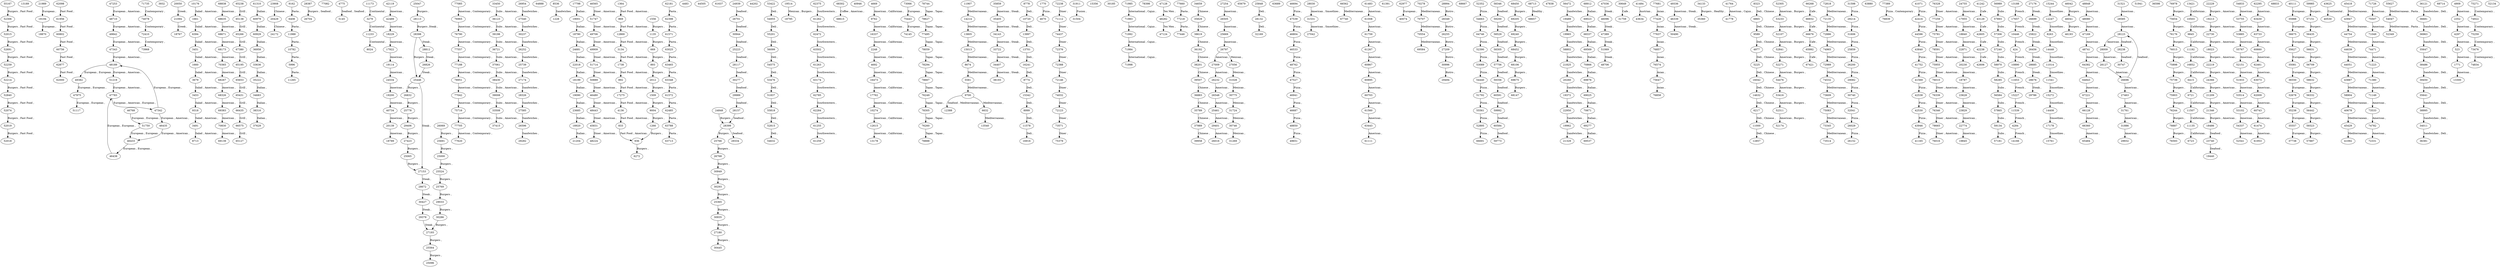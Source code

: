 strict digraph G {
  55167 [ id="55167" name="Doc Henderson's Restaurant" score="0.0" x="40.236389" y="-83.364073" keywords="American , Burgers , Fast Food ," ];
  52306 [ id="52306" name="McDonald's" score="0.0" x="40.287641" y="-84.188721" keywords="Burgers , American , Fast Food , Sandwiches ," ];
  52015 [ id="52015" name="Burger King" score="0.0" x="40.287771" y="-84.186855" keywords="American , Burgers , Fast Food ," ];
  52691 [ id="52691" name="Arbys" score="0.0" x="40.287924" y="-84.178143" keywords="American , Sandwiches , Burgers , Chicken , Fast Food , Salad ," ];
  52259 [ id="52259" name="McDonald's" score="0.0" x="40.259095" y="-83.373811" keywords="American , Burgers , Fast Food ," ];
  52214 [ id="52214" name="McDonald's" score="0.0" x="40.107167" y="-83.737271" keywords="American , Burgers , Fast Food ," ];
  52840 [ id="52840" name="Wendys" score="0.0" x="40.563778" y="-84.175866" keywords="American , Burgers , Fast Food , Salad , Soup ," ];
  52074 [ id="52074" name="Burger King" score="0.0" x="40.107871" y="-83.737681" keywords="American , Burgers , Bakery , Diner , Fast Food ," ];
  52019 [ id="52019" name="Burger King" score="0.0" x="40.650608" y="-83.595001" keywords="American , Burgers , Fast Food , Bakery , Diner ," ];
  52018 [ id="52018" name="Burger King" score="0.0" x="40.331939" y="-83.761451" keywords="Burgers , Fast Food , American , Hot Dogs ," ];
  13189 [ id="13189" name="Blimpie" score="0.0" x="38.579132" y="-121.493614" keywords="Deli , Sandwiches , American , Fast Food , Salad , Wraps , Bakery , Frozen Yogurt , Healthy , Hot Dogs , Ice Cream , Juices , Mexican , Pizza , Smoothies , Subs ," ];
  21989 [ id="21989" name="Tuscan House" score="0.0" x="40.883732" y="-72.3939012" keywords="Italian , European ," ];
  19194 [ id="19194" name="Le Chef" score="0.0" x="40.88354" y="-72.392366" keywords="French , Continental , American , Eclectic , European , Seafood ," ];
  18870 [ id="18870" name="Hellenic Snackbar and Restaurant" score="0.0" x="41.120486955934" y="-72.3499059677124" keywords="Greek , European , Sandwiches ," ];
  62098 [ id="62098" name="Churchs Chicken" score="0.0" x="31.20858" y="-82.34001" keywords="American , Chicken , Fast Food ," ];
  61956 [ id="61956" name="El Potro Mexican Restaurant" score="0.0" x="31.208828" y="-82.34111" keywords="Fast Food , Mexican ," ];
  60802 [ id="60802" name="McDonald's" score="0.0" x="31.700147" y="-83.250732" keywords="Burgers , American , Fast Food , Sandwiches ," ];
  60756 [ id="60756" name="Burger King" score="0.0" x="31.693413" y="-83.24565" keywords="Burgers , American , Fast Food ," ];
  62877 [ id="62877" name="Subway" score="0.0" x="31.603923" y="-83.250291" keywords="Sandwiches , American , Fast Food , Salad ," ];
  62000 [ id="62000" name="Subway" score="0.0" x="31.49353" y="-82.849943" keywords="Sandwiches , American , Fast Food , Salad ," ];
  47253 [ id="47253" name="Moldau Restaurant" score="0.0" x="41.8172" y="-87.854599" keywords="American , European ," ];
  48710 [ id="48710" name="Little Bohemian Restaurant" score="0.0" x="41.828213" y="-87.818674" keywords="American , European ," ];
  49842 [ id="49842" name="Catedral Cyber Cafe" score="0.0" x="41.846111" y="-87.709136" keywords="Coffee , American , Contemporary , European , Mediterranean , Sandwiches , Tea ," ];
  47343 [ id="47343" name="Bacchanalia" score="0.0" x="41.848" y="-87.682899" keywords="Italian , American , European ," ];
  48189 [ id="48189" name="Kerry Piper Irish Pub" score="0.0" x="41.745091" y="-87.940293" keywords="American , British , European , Irish , Pub Food ," ];
  51219 [ id="51219" name="Koda" score="0.0" x="41.705401" y="-87.681523" keywords="French , American , Bistro , European ," ];
  47783 [ id="47783" name="Aurelio's Pizza" score="0.0" x="41.66098" y="-87.783005" keywords="Pizza , Italian , American , European , Subs ," ];
  47342 [ id="47342" name="Aurelio's is Pizza The Original Tinley Park The Original Tinley" score="0.0" x="41.60234" y="-87.78528" keywords="Pizza , Italian , American , Burgers , European , Sandwiches , Subs ," ];
  46435 [ id="46435" name="Aurelio's Pizza" score="0.0" x="41.586399" y="-87.6026" keywords="Pizza , Italian , American , European , Subs ," ];
  46433 [ id="46433" name="Aurelio's is Pizza" score="0.0" x="41.503316" y="-87.67425" keywords="Pizza , American , European , Italian , Subs ," ];
  71735 [ id="71735" name="Left Bank Restaurant" score="0.0" x="42.658181" y="-71.39689" keywords="American , Contemporary , French ," ];
  74078 [ id="74078" name="Andover Inn" score="0.0" x="42.649155" y="-71.132306" keywords="American , Contemporary , Seafood , Steak ," ];
  72410 [ id="72410" name="Glenn's Restaurant and Cool Bar" score="0.0" x="42.811974" y="-70.87262" keywords="American , Contemporary , Burgers , Eclectic , Pub Food ," ];
  73968 [ id="73968" name="Keon's 105 Bistro" score="0.0" x="42.7726587" y="-71.0860375" keywords="American , Contemporary ," ];
  3932 [ id="3932" name="Basque Norte" score="0.0" x="39.775364" y="-121.88062008" keywords="Steak , Mediterranean , Mexican , Seafood , Spanish , Tapas ," ];
  20050 [ id="20050" name="La Cuisine" score="0.0" x="43.056691" y="-76.152059" keywords="Mediterranean , American , Deli , Greek , Italian , Moroccan , Pasta ," ];
  21094 [ id="21094" name="Pita Pit" score="0.0" x="43.041595" y="-76.136428" keywords="Greek , American , Mediterranean ," ];
  18767 [ id="18767" name="King David's Restaurant" score="0.0" x="43.033605" y="-76.017901" keywords="Mediterranean , Greek , American , Salad , Sandwiches , Soup , Wraps ," ];
  10176 [ id="10176" name="Subway" score="0.0" x="36.764633" y="-119.80881" keywords="Fast Food , Sandwiches , American , Salad ," ];
  1661 [ id="1661" name="IHOP" score="0.0" x="36.741098" y="-119.779437" keywords="American , Burgers , Salad , Sandwiches , Soup , Steak , Wraps ," ];
  6394 [ id="6394" name="California Pizza Kitchen" score="0.0" x="36.850286" y="-119.791" keywords="Pizza , American , Californian , Italian , Pasta , Salad , Sandwiches , Soup ," ];
  3451 [ id="3451" name="Long John Silver's" score="0.0" x="36.836384" y="-119.79014" keywords="Seafood , American , Salad ," ];
  1660 [ id="1660" name="IHOP" score="0.0" x="36.839951" y="-119.782086" keywords="American , Steak , Burgers , Contemporary , Salad , Sandwiches , Soup , Wraps ," ];
  3679 [ id="3679" name="Cheesecake Factory" score="0.0" x="36.808371" y="-119.775791" keywords="American , Bakery , Italian , Mexican , Pub Food , Salad , Sandwiches , Thai ," ];
  3453 [ id="3453" name="Long John Silver's" score="0.0" x="36.7358" y="-119.75466" keywords="Seafood , American , Fast Food , Salad , Sandwiches ," ];
  9318 [ id="9318" name="Burger King" score="0.0" x="36.517888" y="-119.564839" keywords="Burgers , Fast Food , American , Chicken , Salad ," ];
  3491 [ id="3491" name="Wendys" score="0.0" x="36.808169" y="-119.704097" keywords="Burgers , American , Fast Food , Salad , Soup ," ];
  8713 [ id="8713" name="More Than Pizza" score="0.0" x="36.80863" y="-119.67316" keywords="Pizza , Deli , American , Coffee , Salad , Sandwiches , Subs ," ];
  68838 [ id="68838" name="Applebee's" score="0.0" x="36.292312" y="-76.249865" keywords="Burgers , American , Barbecue , Cajun , Sandwiches , Grill , International , Ribs , Soup , Steak ," ];
  68635 [ id="68635" name="Ruby Tuesday" score="0.0" x="36.295221" y="-76.246882" keywords="American , Burgers , Traditional ," ];
  68671 [ id="68671" name="Golden Corral" score="0.0" x="36.294826" y="-76.246959" keywords="American , Steak , Burgers , Sandwiches , Buffet , Healthy , Italian , Pizza , Seafood ," ];
  68173 [ id="68173" name="Burger King" score="0.0" x="36.2922" y="-76.2458" keywords="Burgers , Fast Food , American ," ];
  70365 [ id="70365" name="Montero's Restaurant" score="0.0" x="36.2974" y="-76.2418" keywords="American , Italian ," ];
  68267 [ id="68267" name="McDonald's" score="0.0" x="36.294471" y="-76.240891" keywords="American , Burgers , Fast Food ," ];
  68326 [ id="68326" name="Pizza Hut" score="0.0" x="36.295081" y="-76.238721" keywords="Pizza , American , Fast Food , Italian ," ];
  69383 [ id="69383" name="Circle Restaurant II" score="0.0" x="36.297085" y="-76.234888" keywords="American ," ];
  70830 [ id="70830" name="Grouper's Waterfront Restaurant" score="0.0" x="36.29803" y="-76.219102" keywords="American , Seafood ," ];
  69139 [ id="69139" name="Blue Point" score="0.0" x="36.170874" y="-75.7569229602814" keywords="American , Contemporary , Continental ," ];
  65238 [ id="65238" name="Rogala's Bar and Grill" score="0.0" x="42.325077" y="-83.35459" keywords="American , Grill , Traditional ," ];
  65138 [ id="65138" name="Applebee's" score="0.0" x="42.338468" y="-83.39994" keywords="American , Burgers , Grill , Sandwiches , Soup , Steak ," ];
  65266 [ id="65266" name="Buffalo Wild Wings" score="0.0" x="42.28022" y="-83.74084" keywords="American , Barbecue , Chicken , Grill , Wings , Burgers , Pub Food , Traditional ," ];
  67380 [ id="67380" name="Qdoba Mexican Grill" score="0.0" x="42.498785" y="-83.37651" keywords="Grill , Mexican ," ];
  65195 [ id="65195" name="Buffalo Wild Wings" score="0.0" x="42.322906" y="-83.454552" keywords="American , Chicken , Grill , Pub Food , Wings ," ];
  65653 [ id="65653" name="Pepino's Restaurant and Lounge" score="0.0" x="42.53151" y="-83.4857" keywords="American , Steak , Grill , Seafood ," ];
  65431 [ id="65431" name="Boston Market" score="0.0" x="42.483545" y="-83.474834" keywords="American , Bistro , Grill , Barbecue , Soup ," ];
  66435 [ id="66435" name="Novi Big Boy" score="0.0" x="42.48363" y="-83.47572" keywords="American , Bistro , Burgers , Grill , Hot Dogs , Salad , Sandwiches , Seafood , Soup , Wraps ," ];
  66575 [ id="66575" name="Deadwood Bar and Grill" score="0.0" x="42.4201" y="-83.47289" keywords="American , Grill ," ];
  65127 [ id="65127" name="Applebee's" score="0.0" x="42.491366" y="-83.522225" keywords="American , Burgers , Barbecue , Cajun , Grill , International , Ribs , Sandwiches , Soup , Steak ," ];
  61310 [ id="61310" name="Mom and Dad's Italian Restaurant" score="0.0" x="30.835253" y="-83.9542133" keywords="Italian ," ];
  60979 [ id="60979" name="Pizza Hut" score="0.0" x="31.040744" y="-84.887196" keywords="Pizza , American , Italian ," ];
  60929 [ id="60929" name="Pizza Hut" score="0.0" x="30.884273" y="-84.202488" keywords="Pizza , American , Fast Food , Italian ," ];
  36958 [ id="36958" name="Z Bardhis Italian Cuisine" score="0.0" x="30.5650196333333" y="-84.215609" keywords="Italian ," ];
  33636 [ id="33636" name="Mom and Dad's Italian Restaurant" score="0.0" x="30.428772" y="-84.19356" keywords="Italian ," ];
  35222 [ id="35222" name="Little Italy Restaurant and Lounge" score="0.0" x="30.441654" y="-84.26176" keywords="Italian , Pizza ," ];
  34683 [ id="34683" name="Olive Garden" score="0.0" x="30.437654" y="-84.26567" keywords="Italian , American , Salad , Sandwiches , Seafood ," ];
  38316 [ id="38316" name="Bella Bella" score="0.0" x="30.4546945" y="-84.2816274" keywords="Italian , American ," ];
  37629 [ id="37629" name="Momos Pizza" score="0.0" x="30.4491" y="-84.30562" keywords="Pizza , Italian , Sandwiches , Subs ," ];
  23908 [ id="23908" name="Super Wok Chinese Restaurant" score="0.0" x="43.975284" y="-75.950636" keywords="Chinese ," ];
  20429 [ id="20429" name="United China Restaurant" score="0.0" x="43.96833" y="-75.879474" keywords="Chinese ," ];
  24172 [ id="24172" name="Panda Wok" score="0.0" x="44.043649" y="-75.838222" keywords="American , Chinese ," ];
  9162 [ id="9162" name="Presto Pasta" score="0.0" x="34.423676" y="-119.68359" keywords="Italian , Fast Food , Pasta , Pizza ," ];
  6408 [ id="6408" name="California Pizza Kitchen" score="0.0" x="34.418583" y="-119.69906" keywords="Pizza , Californian , American , Pasta , Salad , Sandwiches , Soup ," ];
  11988 [ id="11988" name="Pascucci" score="0.0" x="34.41908" y="-119.69862" keywords="Italian , Mediterranean , Pasta ," ];
  10782 [ id="10782" name="California Pasta Delivery" score="0.0" x="34.41979" y="-119.6996" keywords="Italian , Californian , Pasta , Pizza ," ];
  5996 [ id="5996" name="Wine Cask" score="0.0" x="34.4210801501011" y="-119.698984622955" keywords="American , Californian , Italian , Contemporary , Continental , Mediterranean , Pasta , Traditional ," ];
  11265 [ id="11265" name="CA' Dario Restaurant" score="0.0" x="34.424717" y="-119.7053" keywords="Italian , Deli , Indian , Mediterranean , Pasta , Thai ," ];
  28387 [ id="28387" name="Logan's Roadhouse" score="0.0" x="33.537334" y="-101.922391" keywords="American , Burgers , Seafood , Steak ," ];
  26704 [ id="26704" name="Golden Corral" score="0.0" x="33.533794" y="-101.91849" keywords="American , Burgers , Sandwiches , Steak , Bakery , Buffet , Healthy , Italian , Pizza , Seafood ," ];
  77082 [ id="77082" name="42nd Street Cafe" score="0.0" x="46.33257231" y="-124.05478113" keywords="American , Contemporary ," ];
  4775 [ id="4775" name="Harbor View Grotto Restaurant and Lounge" score="0.0" x="41.746666" y="-124.18045" keywords="American , Pub Food , Seafood , Steak ," ];
  5145 [ id="5145" name="Chart Room Restaurant" score="0.0" x="41.7449259" y="-124.1794723" keywords="Seafood , American ," ];
  11173 [ id="11173" name="Shame On The Moon Restaurant" score="0.0" x="33.772472" y="-116.44564" keywords="American , Contemporary , Continental , Italian ," ];
  3279 [ id="3279" name="Lord Fletcher Inn" score="0.0" x="33.75763" y="-116.435616" keywords="Seafood , Steak , Barbecue , British , Continental , English , European , Irish ," ];
  11233 [ id="11233" name="Augusta Restaurant" score="0.0" x="33.719717" y="-116.374535" keywords="American , Mediterranean , Seafood , Bistro , Continental , European , French , Ice Cream , International , Pub Food , Steak , Vegan , Vegetarian ," ];
  8024 [ id="8024" name="Vicky's of Santa Fe" score="0.0" x="33.721257" y="-116.326139" keywords="American , Contemporary , Continental , European , Seafood , Southwestern , Steak ," ];
  42119 [ id="42119" name="Ricardo's Restaurant" score="0.0" x="42.146844" y="-80.039494" keywords="American , Italian , Pizza ," ];
  42489 [ id="42489" name="Patricks Family Restaurant" score="0.0" x="42.14386" y="-80.00785" keywords="American , Barbecue ," ];
  18229 [ id="18229" name="Dennys" score="0.0" x="42.453346" y="-79.309242" keywords="American , Burgers , Diner , Sandwiches ," ];
  17922 [ id="17922" name="Bob Evans" score="0.0" x="42.458845" y="-79.315517" keywords="American ," ];
  19114 [ id="19114" name="Applebee's" score="0.0" x="42.458826" y="-79.317088" keywords="American , Burgers , Sandwiches , Barbecue , Cajun , International , Ribs , Soup , Steak ," ];
  24534 [ id="24534" name="Dominos Pizza" score="0.0" x="42.482183" y="-79.328384" keywords="Pizza , American , Subs , Wings ," ];
  19200 [ id="19200" name="Marys Deli" score="0.0" x="42.48818" y="-79.32937" keywords="American , Deli , Sandwiches ," ];
  40734 [ id="40734" name="Burger King" score="0.0" x="42.214134" y="-79.840984" keywords="Burgers , American , Fast Food ," ];
  20139 [ id="20139" name="Central Sta Restaurant" score="0.0" x="42.484282" y="-79.341732" keywords="American ," ];
  18789 [ id="18789" name="Calarco's Restaurant and Lounge" score="0.0" x="42.323311" y="-79.576629" keywords="American , Italian ," ];
  25047 [ id="25047" name="Whataburger Restaurants" score="0.0" x="31.762076" y="-106.40078" keywords="Burgers , American ," ];
  28113 [ id="28113" name="Outback Steakhouse" score="0.0" x="31.725275" y="-106.309235" keywords="Steak , American , Burgers , Barbecue , Pub Food , Ribs , Sandwiches , Seafood ," ];
  28398 [ id="28398" name="Logan's Roadhouse" score="0.0" x="31.725646" y="-106.3094" keywords="American , Steak , Burgers , Seafood ," ];
  25446 [ id="25446" name="IHOP" score="0.0" x="31.772012" y="-106.375491" keywords="American , Burgers , Salad , Sandwiches , Soup , Steak , Traditional , Wraps ," ];
  26832 [ id="26832" name="Chili's" score="0.0" x="31.752248" y="-106.318323" keywords="American , Burgers , Sandwiches , Barbecue , Mexican , Pub Food , Soup , Southwestern , Tex Mex ," ];
  25778 [ id="25778" name="McDonalds System Hamburgers" score="0.0" x="31.700222" y="-106.339392" keywords="American , Burgers , Fast Food ," ];
  29406 [ id="29406" name="Mulligan's" score="0.0" x="31.765566" y="-106.339165" keywords="American , Burgers , Sandwiches ," ];
  27423 [ id="27423" name="Smokey's Pit Stop and Saloon" score="0.0" x="31.742193" y="-106.32237" keywords="Barbecue , American , Burgers , Chicken , Ribs , Wings ," ];
  25065 [ id="25065" name="Whataburger, No 554" score="0.0" x="31.7450522344733" y="-106.331989467144" keywords="American , Burgers ," ];
  27153 [ id="27153" name="Applebee's" score="0.0" x="31.752866" y="-106.346389" keywords="American , Burgers , Sandwiches , Barbecue , Cajun , International , Ribs , Soup , Steak ," ];
  77085 [ id="77085" name="Alibi Room" score="0.0" x="47.608799" y="-122.340125" keywords="American , Contemporary , Middle Eastern , Pub Food , Traditional ," ];
  76965 [ id="76965" name="Farestart" score="0.0" x="47.615176" y="-122.337444" keywords="American , Vegetarian , Contemporary , Continental ," ];
  76790 [ id="76790" name="Dahlia Lounge" score="0.0" x="47.61306" y="-122.34004" keywords="American , Asian , Bakery , Contemporary , Ice Cream , Soup ," ];
  77557 [ id="77557" name="Palace Ballroom" score="0.0" x="47.613989" y="-122.339603" keywords="American , Burgers , Contemporary , Continental , Traditional ," ];
  77188 [ id="77188" name="Etta's Seafood" score="0.0" x="47.610585" y="-122.343882" keywords="American , Seafood , Contemporary , Traditional ," ];
  78951 [ id="78951" name="Lampreia" score="0.0" x="47.61416" y="-122.34786" keywords="American , Contemporary , Eclectic , International , Italian , Seafood ," ];
  77042 [ id="77042" name="Julia's Restaurant" score="0.0" x="47.6603" y="-122.33619" keywords="American , Contemporary ," ];
  75716 [ id="75716" name="The Canlis Restaurant" score="0.0" x="47.642902" y="-122.34714" keywords="American , Seafood , Contemporary , Pacific Rim , Steak ," ];
  77705 [ id="77705" name="Stumbling Goat" score="0.0" x="47.67818" y="-122.35533" keywords="American , Tapas , Contemporary , European , Organic ," ];
  77620 [ id="77620" name="Cafe Nola" score="0.0" x="47.62487" y="-122.52101" keywords="American , Bistro , Cafe , Contemporary , Deli , French ," ];
  33450 [ id="33450" name="Dominos Pizza" score="0.0" x="30.31228" y="-81.73068" keywords="Pizza , American , Subs , Wings ," ];
  36123 [ id="36123" name="Firehouse Sub" score="0.0" x="30.25301" y="-81.389625" keywords="Sandwiches , American , Deli , Subs , Wraps ," ];
  39198 [ id="39198" name="Vitos Pizzeria" score="0.0" x="30.13232" y="-81.78346" keywords="Pizza , American , Italian , Sandwiches , Subs ," ];
  36721 [ id="36721" name="Pizza Palace" score="0.0" x="30.30438" y="-81.655516" keywords="Pizza , Italian , American , Sandwiches , Subs ," ];
  37061 [ id="37061" name="Millennium Pizzeria" score="0.0" x="30.29331" y="-81.60957" keywords="Pizza , American , Sandwiches , Subs ," ];
  38430 [ id="38430" name="Jenk's Pizza" score="0.0" x="30.059928" y="-81.51454" keywords="Pizza , American , Sandwiches , Subs ," ];
  39008 [ id="39008" name="Evergreen Cafe" score="0.0" x="30.217893" y="-81.615106" keywords="French , Sandwiches , American , Subs , Wraps ," ];
  33508 [ id="33508" name="Dominos Pizza" score="0.0" x="30.218643" y="-81.55461" keywords="Pizza , American , Subs , Wings ," ];
  37415 [ id="37415" name="Tony's New York Style Pizza" score="0.0" x="30.18346" y="-81.60777" keywords="Pizza , American , Sandwiches , Subs ," ];
  26954 [ id="26954" name="Chuck E Cheeses" score="0.0" x="33.857638" y="-98.541206" keywords="Pizza , American , Sandwiches ," ];
  27540 [ id="27540" name="Parkway Grill and Club" score="0.0" x="33.857792" y="-98.534181" keywords="American , Grill , Sandwiches ," ];
  30237 [ id="30237" name="Golden Chick" score="0.0" x="33.857916" y="-98.528703" keywords="American , Chicken , Sandwiches ," ];
  26252 [ id="26252" name="Scotts Drive-In" score="0.0" x="33.862134" y="-98.494308" keywords="American , Fast Food , Burgers , Sandwiches ," ];
  25739 [ id="25739" name="McDonald's" score="0.0" x="33.880524" y="-98.528855" keywords="Burgers , American , Fast Food , Sandwiches ," ];
  27174 [ id="27174" name="Applebee's" score="0.0" x="33.8828504284867" y="-98.5281801223755" keywords="American , Burgers , Sandwiches , Soup ," ];
  28326 [ id="28326" name="Ronnie's Burgers" score="0.0" x="33.876991" y="-98.494362" keywords="Burgers , Sandwiches ," ];
  27585 [ id="27585" name="Golden Chick" score="0.0" x="33.909613" y="-98.516582" keywords="American , Chicken , Sandwiches ," ];
  26596 [ id="26596" name="Pat's Drive-Inn" score="0.0" x="33.91585" y="-98.495338" keywords="American , Burgers , Sandwiches ," ];
  29282 [ id="29282" name="Subway" score="0.0" x="34.087973" y="-98.557863" keywords="Sandwiches , American , Fast Food , Salad ," ];
  64888 [ id="64888" name="Hearthstone Restaurant" score="0.0" x="43.192062" y="-86.259651" keywords="American , French , Italian , Bistro , Mediterranean , Pasta ," ];
  8536 [ id="8536" name="Burger Hut" score="0.0" x="34.83822" y="-114.60382" keywords="Burgers , Fast Food , American , Hot Dogs , Sandwiches ," ];
  1228 [ id="1228" name="McDonald's" score="0.0" x="34.8399" y="-114.6097" keywords="American , Burgers , Fast Food , Chicken , Sandwiches ," ];
  17798 [ id="17798" name="Como Restaurant At The Airport" score="0.0" x="43.0987737426339" y="-78.9452004432678" keywords="American , Italian , Sandwiches , Subs ," ];
  19001 [ id="19001" name="Leon's Italian Bistro and Pizza" score="0.0" x="43.102275" y="-78.960676" keywords="Italian , Pizza ," ];
  18790 [ id="18790" name="Cammarata's Restaurant" score="0.0" x="43.132076" y="-78.68676" keywords="Italian ," ];
  24681 [ id="24681" name="Hearth and Vine Restaurant and Lounge" score="0.0" x="43.1341" y="-78.75598" keywords="American , International , Italian ," ];
  22018 [ id="22018" name="Belliveau's" score="0.0" x="43.1642105666667" y="-78.6487444" keywords="Italian , American ," ];
  18199 [ id="18199" name="Pizza Hut" score="0.0" x="43.14943" y="-78.69689" keywords="Pizza , American , Italian , Subs ," ];
  19090 [ id="19090" name="Village Eatery Pizza and Pasta" score="0.0" x="43.166138" y="-78.66506" keywords="Italian , Pizza , Fast Food ," ];
  23685 [ id="23685" name="Casa Antica" score="0.0" x="43.173016" y="-79.041412" keywords="Italian ," ];
  18920 [ id="18920" name="Deflippo's Restaurant" score="0.0" x="43.16716" y="-78.70737" keywords="Italian , Pizza , Seafood ," ];
  21204 [ id="21204" name="Dicenso Ristorante" score="0.0" x="43.166401" y="-78.711354" keywords="Italian ," ];
  46565 [ id="46565" name="Maxim's Restaurant" score="0.0" x="41.88215" y="-87.630898" keywords="American , Diner , Coffee ," ];
  51747 [ id="51747" name="Plymouth Restaurant" score="0.0" x="41.877697" y="-87.628712" keywords="American , Burgers , Diner ," ];
  49706 [ id="49706" name="Hackney's Printers' Row" score="0.0" x="41.873036" y="-87.629164" keywords="American , Burgers , Diner , Healthy , Salad , Sandwiches ," ];
  49909 [ id="49909" name="Mallers Restaurant" score="0.0" x="41.88177" y="-87.626157" keywords="American , Deli , Diner , Mexican ," ];
  51714 [ id="51714" name="G and G Restaurant" score="0.0" x="41.879398" y="-87.626297" keywords="American , Coffee , Diner , Mexican ," ];
  50889 [ id="50889" name="Eleven City Diner" score="0.0" x="41.869042" y="-87.62585" keywords="Diner , American , Deli , Kosher , Sandwiches , Bagels , Burgers , Coffee , Traditional ," ];
  46480 [ id="46480" name="Artists' Restaurant" score="0.0" x="41.876535" y="-87.6243832666667" keywords="American , Diner , Coffee , Eclectic , Greek , International ," ];
  48443 [ id="48443" name="West Egg Cafe" score="0.0" x="41.89311" y="-87.62026" keywords="American , Coffee , Cafe , Diner , Sandwiches , Wings ," ];
  45831 [ id="45831" name="Daley's Restaurant" score="0.0" x="41.780016" y="-87.605445" keywords="American , Diner , Soul Food ," ];
  48224 [ id="48224" name="Salonica Restaurant" score="0.0" x="41.791504" y="-87.590226" keywords="American , Burgers , Diner , Greek , Healthy , Salad , Sandwiches , Seafood ," ];
  1364 [ id="1364" name="McDonald's" score="0.0" x="36.715942" y="-121.632533" keywords="American , Burgers , Fast Food ," ];
  869 [ id="869" name="Burger King" score="0.0" x="36.799301" y="-121.664001" keywords="Burgers , American , Fast Food ," ];
  12869 [ id="12869" name="Great China Restaurant" score="0.0" x="36.700012" y="-121.651955" keywords="Chinese , American , Asian , Fast Food , Pan Asian ," ];
  3134 [ id="3134" name="Subway" score="0.0" x="36.793409" y="-121.665124" keywords="American , Fast Food , Sandwiches , Deli ," ];
  1738 [ id="1738" name="Pizza Hut" score="0.0" x="36.703796" y="-121.65288" keywords="Pizza , American , Italian , Fast Food ," ];
  892 [ id="892" name="Burger King" score="0.0" x="36.704838" y="-121.653851" keywords="Burgers , American , Fast Food ," ];
  17275 [ id="17275" name="Mountain Mikes Pizza" score="0.0" x="36.695033" y="-121.668372" keywords="Pizza , American , Fast Food , Italian , Sandwiches , Subs ," ];
  4136 [ id="4136" name="El Pollo Loco" score="0.0" x="36.701599" y="-121.66798278" keywords="Mexican , Chicken , Fast Food , American , Sandwiches , Tex Mex ," ];
  833 [ id="833" name="Burger King" score="0.0" x="36.722033" y="-121.663614" keywords="Burgers , Fast Food , American , Sandwiches ," ];
  936 [ id="936" name="Burger King" score="0.0" x="36.7617507747899" y="-121.75332069397" keywords="American , Burgers , Fast Food , Fusion , Vegetarian ," ];
  62181 [ id="62181" name="G'Angelo's Pizza and Pasta" score="0.0" x="34.029785" y="-84.52786" keywords="Pizza , Italian , Pasta ," ];
  62398 [ id="62398" name="Capozzi's New York Pizza and Pasta" score="0.0" x="33.9842" y="-84.42651" keywords="Pizza , Italian , Pasta ," ];
  61571 [ id="61571" name="California Pizza Kitchen" score="0.0" x="33.928498" y="-84.337118" keywords="Pizza , American , Californian , Pasta , Salad , Sandwiches , Soup ," ];
  63025 [ id="63025" name="Sugo - Clocktower Place" score="0.0" x="34.009372" y="-84.361508" keywords="Italian , European , Greek , Mediterranean , Pasta ," ];
  63465 [ id="63465" name="Ida's Pizza Kitchen" score="0.0" x="33.937364" y="-84.120677" keywords="Pizza , American , Pasta , Sandwiches , Subs ," ];
  63348 [ id="63348" name="Rudy's New York Pizza" score="0.0" x="33.96183" y="-84.14428" keywords="Pizza , American , Pasta , Sandwiches , Subs ," ];
  61572 [ id="61572" name="California Pizza Kitchen" score="0.0" x="34.046875" y="-84.29048" keywords="Pizza , American , Californian , Pasta , Salad , Sandwiches , Soup ," ];
  62485 [ id="62485" name="Pasta Vino" score="0.0" x="34.05487" y="-84.23041" keywords="Italian , Pasta , Pizza ," ];
  63788 [ id="63788" name="Antoneta Biba's Pizza and Pasta" score="0.0" x="34.04961" y="-83.92954" keywords="Pizza , Italian , American , Fast Food , Pasta ," ];
  63713 [ id="63713" name="Venti Italian Bistro" score="0.0" x="34.235462" y="-84.263466" keywords="Italian , Mediterranean , Pasta ," ];
  4483 [ id="4483" name="Sizzler" score="0.0" x="33.61016" y="-114.60886" keywords="Steak , American , Buffet , Seafood ," ];
  44505 [ id="44505" name="The Everyday Gourmet Bakery and Bistro" score="0.0" x="40.303101" y="-79.53217" keywords="French , American , Bakery , Cafe ," ];
  61637 [ id="61637" name="R J's Seafood and Steaks" score="0.0" x="32.435533" y="-81.78445" keywords="Seafood , Steak , American ," ];
  24848 [ id="24848" name="Dairy Queen" score="0.0" x="32.332598" y="-96.617693" keywords="American , Ice Cream , Burgers , Fast Food ," ];
  28399 [ id="28399" name="Logan's Roadhouse" score="0.0" x="32.421268" y="-96.843505" keywords="American , Burgers , Seafood , Steak ," ];
  25766 [ id="25766" name="McDonald's" score="0.0" x="32.42272" y="-96.83978" keywords="Burgers , American , Fast Food ," ];
  26768 [ id="26768" name="Chili's" score="0.0" x="32.4208474159241" y="-96.8395042419434" keywords="American , Barbecue , Burgers , Mexican , Pub Food , Sandwiches , Southwestern ," ];
  30949 [ id="30949" name="Dickey's Barbecue Pit" score="0.0" x="32.416008" y="-96.841095" keywords="Barbecue , Burgers , Catering , Chicken , Ribs , Wings ," ];
  30293 [ id="30293" name="Oma's Jiffy Burger" score="0.0" x="32.38734" y="-96.84938" keywords="Burgers , Sandwiches ," ];
  25365 [ id="25365" name="Burger King" score="0.0" x="32.404373" y="-96.84313" keywords="Burgers ," ];
  30935 [ id="30935" name="College Street Pub" score="0.0" x="32.386353" y="-96.84686" keywords="American , British , Burgers , English , Pub Food ," ];
  27180 [ id="27180" name="Applebee's" score="0.0" x="32.389877" y="-96.830971" keywords="American , Burgers , Sandwiches , Barbecue , Cajun , International , Ribs , Soup , Steak ," ];
  30445 [ id="30445" name="Hamburger Heaven" score="0.0" x="32.33669" y="-96.768845" keywords="Burgers , Sandwiches ," ];
  44202 [ id="44202" name="Back Door Cafe" score="0.0" x="40.340093" y="-78.927432" keywords="Mediterranean ," ];
  53422 [ id="53422" name="Chicago Deli" score="0.0" x="41.384617" y="-81.43524" keywords="Deli , American , Fast Food , Sandwiches ," ];
  54955 [ id="54955" name="Nicki and Smitty's Deli and Restaurant" score="0.0" x="41.345599" y="-81.375529" keywords="Deli , American , Sandwiches ," ];
  55201 [ id="55201" name="Michael's Sandwiches and Cafe" score="0.0" x="41.339577" y="-81.439907" keywords="Sandwiches , Subs , Cafe , Deli , Salad , Wraps ," ];
  56099 [ id="56099" name="Subway" score="0.0" x="41.31326" y="-81.514447" keywords="American , Sandwiches , Deli , Fast Food , Soup ," ];
  54575 [ id="54575" name="Old World Deli" score="0.0" x="41.231705" y="-81.841376" keywords="Deli , American , Sandwiches ," ];
  53476 [ id="53476" name="Franklin Square Deli" score="0.0" x="41.153683" y="-81.35818" keywords="Deli , American , Bakery , Sandwiches ," ];
  51837 [ id="51837" name="Friendly's" score="0.0" x="41.163133" y="-81.475955" keywords="American , Burgers , Continental , Diner , Ice Cream , Deli , Frozen Yogurt , Salad , Sandwiches ," ];
  55818 [ id="55818" name="Eddy's Deli and Restaurant" score="0.0" x="41.145641" y="-81.48725" keywords="Deli , Sandwiches ," ];
  52815 [ id="52815" name="Devitis Italian Market and Deli" score="0.0" x="41.10225" y="-81.49513" keywords="Deli , Italian , Sandwiches ," ];
  54632 [ id="54632" name="Crawford's Dari Delite" score="0.0" x="40.973547" y="-81.774853" keywords="American , Deli , Sandwiches ," ];
  19514 [ id="19514" name="Rose" score="0.0" x="42.480343" y="-76.481199" keywords="American , Burgers , Mexican , Salad , Sandwiches , Soup , Wraps ," ];
  18795 [ id="18795" name="Chili's" score="0.0" x="42.444332" y="-76.5086" keywords="American , Burgers , Mexican , Pub Food , Sandwiches , Steak , Traditional ," ];
  62375 [ id="62375" name="Willie Rae's" score="0.0" x="33.9534" y="-84.549896" keywords="American , Cajun , Creole , Southern , Southwestern , Soul Food ," ];
  61262 [ id="61262" name="Chili's" score="0.0" x="34.18142" y="-84.13538" keywords="American , Burgers , Sandwiches , Barbecue , Mexican , Pub Food , Soup , Southwestern , Tex Mex , Traditional ," ];
  62472 [ id="62472" name="Moe's Southwest Grill" score="0.0" x="33.953785" y="-84.6567" keywords="Mexican , Southwestern ," ];
  63502 [ id="63502" name="Moe's Southwest Grill" score="0.0" x="34.057048" y="-84.379651" keywords="Mexican , Southwestern ," ];
  61263 [ id="61263" name="Chili's" score="0.0" x="34.010464" y="-84.572556" keywords="American , Burgers , Sandwiches , Southwestern , Tex Mex , Barbecue , Healthy , Mexican , Ribs , Salad , Soup , Steak , Traditional ," ];
  63174 [ id="63174" name="Moe's Southwest Grill" score="0.0" x="34.03565" y="-84.68184" keywords="Mexican , Southwestern ," ];
  62785 [ id="62785" name="Buffalo's Southwest Cafe" score="0.0" x="34.035854" y="-84.684025" keywords="American , Southwestern , Chicken , Wings ," ];
  62284 [ id="62284" name="Taco Mac" score="0.0" x="34.085054" y="-84.539099" keywords="Mexican , American , Southwestern , Wings ," ];
  61255 [ id="61255" name="Chili's" score="0.0" x="34.104694" y="-84.541245" keywords="American , Burgers , Sandwiches , Southwestern , Tex Mex , Traditional , Grill , Healthy , Ribs , Salad , Soup , Steak ," ];
  61259 [ id="61259" name="Chili's" score="0.0" x="34.253611" y="-85.163807" keywords="American , Burgers , Sandwiches , Mexican , Southwestern , Tex Mex , Barbecue , Healthy , Pub Food , Ribs , Salad , Soup , Steak ," ];
  68302 [ id="68302" name="IHOP" score="0.0" x="34.764243" y="-77.382964" keywords="American , Sandwiches , Burgers , Coffee , Salad , Soup , Steak , Wraps ," ];
  68615 [ id="68615" name="Starbucks Coffee" score="0.0" x="34.766915" y="-77.384194" keywords="Coffee , American , Tea ," ];
  40946 [ id="40946" name="Pizza Hut" score="0.0" x="41.95724" y="-78.65548" keywords="Pizza , American , Fast Food , Italian , Mediterranean , Pasta ," ];
  4669 [ id="4669" name="Pizza Hut" score="0.0" x="38.652669" y="-121.382937" keywords="Pizza , Italian , American , Californian ," ];
  9762 [ id="9762" name="Bootleggers Old Town Tavern and Grill" score="0.0" x="38.896229" y="-121.07899" keywords="American , Californian , Steak , Seafood , Grill ," ];
  16337 [ id="16337" name="Crush 29" score="0.0" x="38.751846" y="-121.25197" keywords="American , Californian , Italian ," ];
  2248 [ id="2248" name="Straw Hat Pizza" score="0.0" x="38.58389" y="-121.30981" keywords="Pizza , Fast Food , American , Californian , Italian ," ];
  4692 [ id="4692" name="Steve's Place Pizza Pasta and Grill" score="0.0" x="38.665106" y="-121.262642741203" keywords="Pizza , American , Californian ," ];
  16473 [ id="16473" name="Hawks Restaurant" score="0.0" x="38.744083" y="-121.19716" keywords="American , Californian , Contemporary , Continental ," ];
  17762 [ id="17762" name="Bay Gourmet" score="0.0" x="38.743387" y="-121.196175" keywords="Deli , American , Californian , French ," ];
  10274 [ id="10274" name="Cafe Luna" score="0.0" x="38.729455" y="-120.8004585" keywords="American , Indian , Italian , Californian , Contemporary , International , Seafood , Bistro , Burgers , Cafe , Coffee , Eclectic , Fast Food ," ];
  12615 [ id="12615" name="Z Pie" score="0.0" x="38.728541" y="-120.80283164978" keywords="American , Bakery , Californian ," ];
  13178 [ id="13178" name="Bidwell Street Bistro" score="0.0" x="38.669987" y="-121.15574" keywords="French , American , Californian , Mediterranean , Bistro , Crepes , European ," ];
  73066 [ id="73066" name="Ponte Vecchio Restaurant" score="0.0" x="42.59891" y="-70.96039" keywords="European , Italian , Pizza ," ];
  75443 [ id="75443" name="Sixty 2 On Wharf" score="0.0" x="42.51974" y="-70.888374" keywords="Italian , European , French , Mediterranean ," ];
  74145 [ id="74145" name="Ithaki" score="0.0" x="42.67957" y="-70.840714" keywords="Greek , Mediterranean , European ," ];
  78744 [ id="78744" name="Wann-Japanese Izakaya" score="0.0" x="47.611922" y="-122.342069" keywords="Japanese , Asian , Tapas , Fusion ," ];
  78627 [ id="78627" name="How to Cook A Wolf" score="0.0" x="47.63847" y="-122.35693" keywords="Italian , Tapas , European , Mediterranean ," ];
  77495 [ id="77495" name="The Sitting Room" score="0.0" x="47.62573" y="-122.35814" keywords="Tapas ," ];
  78059 [ id="78059" name="Portalis Wine Shop and Wine Bar" score="0.0" x="47.6656" y="-122.383003" keywords="American , Tapas , Eclectic , European , Italian , Pub Food ," ];
  78294 [ id="78294" name="La Carta De Oaxaca" score="0.0" x="47.667843" y="-122.38512" keywords="Mexican , Tapas ," ];
  78667 [ id="78667" name="Ocho" score="0.0" x="47.668694" y="-122.38657" keywords="Tapas , Spanish ," ];
  76249 [ id="76249" name="Ray's Boathouse Restaurant Shilshole" score="0.0" x="47.672302" y="-122.40588" keywords="American , Seafood , Tapas ," ];
  78305 [ id="78305" name="Mission" score="0.0" x="47.58287" y="-122.386475" keywords="Latin , Latin American , Mexican , South American , Southwestern , Spanish , Tapas ," ];
  76260 [ id="76260" name="Phoenecia At Alki" score="0.0" x="47.579148" y="-122.41001" keywords="Pizza , Tapas ," ];
  78888 [ id="78888" name="Morso Market" score="0.0" x="47.34008" y="-122.58918" keywords="Tapas ," ];
  9700 [ id="9700" name="Wappo Bar Bistro" score="0.0" x="38.578676" y="-122.579334" keywords="American , Californian , Chinese , Eclectic , Mediterranean , Pan Asian , Seafood ," ];
  12388 [ id="12388" name="Mendo Bistro" score="0.0" x="39.444256" y="-123.80618" keywords="American , Mediterranean , Bistro , Cafe , Contemporary , Sandwiches , Seafood ," ];
  46768 [ id="46768" name="Villa Nova Restaurant" score="0.0" x="41.889754" y="-87.985908" keywords="Italian , Pizza , American , European ," ];
  51750 [ id="51750" name="Praga Restaurant" score="0.0" x="41.886224" y="-88.022768" keywords="European , Italian ," ];
  46438 [ id="46438" name="Aurelio's Pizza" score="0.0" x="41.861203" y="-87.98067" keywords="Pizza , European , Italian ," ];
  49382 [ id="49382" name="Charlie Fox's Pizzeria" score="0.0" x="41.847923" y="-88.31178" keywords="Pizza , Italian , American , European , Sandwiches , Subs ," ];
  47975 [ id="47975" name="Bavarian Lodge" score="0.0" x="41.80035071" y="-88.08734699" keywords="German , American , Austrian , Burgers , European ," ];
  51117 [ id="51117" name="Chef's Corner" score="0.0" x="41.773167" y="-88.136536" keywords="European ," ];
  35859 [ id="35859" name="Panama Joe's" score="0.0" x="29.68899" y="-82.397896" keywords="American , Steak ," ];
  35405 [ id="35405" name="Outback Steakhouse" score="0.0" x="29.61483" y="-82.39104" keywords="American , Steak , Burgers , Pub Food , Sandwiches ," ];
  34143 [ id="34143" name="Chili's" score="0.0" x="29.61483" y="-82.39104" keywords="American , Burgers , Mexican , Sandwiches , Southwestern , Barbecue , Tex Mex , Healthy , Pub Food , Ribs , Salad , Soup , Steak ," ];
  33722 [ id="33722" name="TGI Friday's" score="0.0" x="29.61483" y="-82.39104" keywords="American , Burgers , Deli , Pub Food , Salad , Sandwiches , Steak ," ];
  34407 [ id="34407" name="Applebee's" score="0.0" x="29.661276" y="-82.33919" keywords="American , Burgers , Sandwiches , Soup , Steak ," ];
  38193 [ id="38193" name="Mark's US Prime" score="0.0" x="29.65028" y="-82.323019" keywords="Steak , American ," ];
  8778 [ id="8778" name="Roxy's Famous Deli" score="0.0" x="34.178112" y="-118.85577" keywords="Deli ," ];
  10720 [ id="10720" name="Alpine Delicatessen" score="0.0" x="34.199005" y="-118.868805" keywords="Deli , American , Catering , Sandwiches , Subs , Wraps ," ];
  13997 [ id="13997" name="Simi Deli USA" score="0.0" x="34.27541" y="-118.708951" keywords="Deli , Diner , Sandwiches ," ];
  13701 [ id="13701" name="Chef Burger" score="0.0" x="34.29352" y="-118.70896" keywords="American , Burgers , Deli , Sandwiches ," ];
  16241 [ id="16241" name="Cafe Firenze" score="0.0" x="34.28024821" y="-118.88858225" keywords="Italian , Pizza , Deli , Mediterranean , Pasta ," ];
  8774 [ id="8774" name="Round Table Pizza" score="0.0" x="34.27894" y="-118.884035" keywords="Pizza , American , Deli ," ];
  15342 [ id="15342" name="Grinder Restaurant" score="0.0" x="34.27894" y="-118.8821" keywords="Deli , Sandwiches , Subs ," ];
  8999 [ id="8999" name="Golden Tiger Chinese Restaurant" score="0.0" x="34.266964" y="-118.79625" keywords="Chinese , Asian , Deli ," ];
  11578 [ id="11578" name="Szechuwan Garden Restaurant" score="0.0" x="34.271793" y="-118.772606" keywords="Chinese , Asian , Deli ," ];
  16916 [ id="16916" name="Little Caesars Pizza" score="0.0" x="34.39622" y="-118.917157" keywords="Pizza , Deli , Italian ," ];
  1770 [ id="1770" name="Pizza Hut" score="0.0" x="41.764581" y="-124.196724" keywords="Pizza , American , Fast Food , Italian , Burgers ," ];
  4670 [ id="4670" name="Pizza King Restaurant The - Dining" score="0.0" x="41.753686" y="-124.191734" keywords="Pizza , Sandwiches , Subs ," ];
  72238 [ id="72238" name="Angelo's Orchid Diner" score="0.0" x="41.635532" y="-70.949036" keywords="Diner , American , Sandwiches ," ];
  71112 [ id="71112" name="Dunkin Donuts" score="0.0" x="41.70328" y="-70.935015" keywords="Coffee , American , Bagels , Bakery , Diner , Donuts , Tea ," ];
  74437 [ id="74437" name="Fishmonger's Cafe" score="0.0" x="41.524148" y="-70.670099" keywords="Seafood , American , Deli , Diner , Italian , Mexican ," ];
  72376 [ id="72376" name="Something Natural" score="0.0" x="41.290257" y="-70.106384" keywords="American , Bakery , Coffee , Deli , Diner , Eclectic , Seafood ," ];
  72388 [ id="72388" name="Artcliff Dinner" score="0.0" x="41.452891" y="-70.598983" keywords="American , Diner , Deli , Sandwiches ," ];
  72146 [ id="72146" name="Marshland Restaurant" score="0.0" x="41.762299" y="-70.49731" keywords="American , Diner ," ];
  74032 [ id="74032" name="Sandi's Diner" score="0.0" x="41.682165" y="-69.959984" keywords="American , Diner , Sandwiches ," ];
  72123 [ id="72123" name="The Red Cottage" score="0.0" x="41.6941" y="-70.1596" keywords="American , Diner ," ];
  73571 [ id="73571" name="Krista KS Ice Cream" score="0.0" x="41.66814" y="-70.15093" keywords="Bakery , Diner , Fast Food , Healthy ," ];
  75379 [ id="75379" name="Good Friends Cafe" score="0.0" x="41.6617931" y="-70.16955545" keywords="American , Bagels , Bakery , Cafe , Diner , Sandwiches ," ];
  28812 [ id="28812" name="Shogun Steak House" score="0.0" x="31.78133" y="-106.3924" keywords="Asian , Japanese , Steak ," ];
  26826 [ id="26826" name="Chili's" score="0.0" x="31.786608" y="-106.395615" keywords="American , Burgers , Mexican , Southwestern , Barbecue , Sandwiches , Tex Mex , Healthy , Ribs , Salad , Soup , Steak ," ];
  28672 [ id="28672" name="Texas Roadhouse" score="0.0" x="31.750898" y="-106.341643" keywords="Steak , American , Barbecue , Chicken , Ribs , Southern , Southwestern ," ];
  30427 [ id="30427" name="Dominics Italian Restaurant" score="0.0" x="31.790237" y="-106.39209" keywords="Italian , Mediterranean , Pizza , Seafood , Steak ," ];
  29378 [ id="29378" name="Jando's Italian Cuisine" score="0.0" x="31.754833" y="-106.32753" keywords="Italian , Seafood , Steak ," ];
  27193 [ id="27193" name="Applebee's" score="0.0" x="31.771333" y="-106.304139" keywords="American , Burgers , Sandwiches , Barbecue , Cajun , International , Ribs , Soup , Steak ," ];
  31911 [ id="31911" name="Secret Recipes" score="0.0" x="33.0207878351212" y="-96.928158" keywords="Asian , Fusion ," ];
  31504 [ id="31504" name="Tang's Pacific Bistro" score="0.0" x="32.896805" y="-97.289753" keywords="Asian , Chinese , Fusion ," ];
  15356 [ id="15356" name="Hola! Mexican Restaurant and Cantina" score="0.0" x="37.5765" y="-122.350006" keywords="Mexican , Southwestern , Pizza ," ];
  30185 [ id="30185" name="Buffet Palace Restaurant" score="0.0" x="30.483541367602" y="-97.6725608110428" keywords="Asian , Chinese , Fusion , Japanese , Korean , Sushi , Thai ," ];
  71985 [ id="71985" name="Applebee's" score="0.0" x="42.146876" y="-71.489944" keywords="American , Burgers , Barbecue , Cajun , Grill , International , Ribs , Sandwiches , Soup , Steak ," ];
  71983 [ id="71983" name="Applebee's" score="0.0" x="42.540977" y="-71.759859" keywords="American , Burgers , Barbecue , Cajun , Grill , International , Ribs , Sandwiches , Soup , Steak ," ];
  71992 [ id="71992" name="Applebee's" score="0.0" x="42.17245" y="-70.954089" keywords="American , Barbecue , Burgers , Cajun , International , Ribs , Steak ," ];
  71984 [ id="71984" name="Applebee's" score="0.0" x="42.424915" y="-71.06923" keywords="American , Burgers , Sandwiches , Steak , Barbecue , Cajun , International , Ribs , Soup ," ];
  71998 [ id="71998" name="Applebee's" score="0.0" x="42.500559" y="-71.159866" keywords="American , Burgers , Steak , Barbecue , Cajun , Grill , International , Ribs , Sandwiches , Soup ," ];
  78398 [ id="78398" name="Boccata Deli and Market" score="0.0" x="46.719214" y="-122.953077" keywords="Greek , Mediterranean , Pizza ," ];
  47128 [ id="47128" name="Chili's" score="0.0" x="42.378822" y="-88.07582" keywords="American , Barbecue , Burgers , Mexican , Sandwiches , Southwestern , Pub Food , Soup , Tex Mex , Traditional ," ];
  48282 [ id="48282" name="Hot Tamales" score="0.0" x="42.186157" y="-87.79787" keywords="Mexican , Pizza , Seafood , Spanish , Tex Mex ," ];
  47124 [ id="47124" name="Chili's" score="0.0" x="42.38324" y="-87.95482" keywords="American , Southwestern , Burgers , Mexican , Sandwiches , Barbecue , Tex Mex , Healthy , Pub Food , Ribs , Salad , Soup , Steak ," ];
  77660 [ id="77660" name="Lanza's Ristorante" score="0.0" x="48.1173158" y="-122.7609027" keywords="Italian , Mediterranean , Pasta ," ];
  77218 [ id="77218" name="Omega Pizza and Pasta" score="0.0" x="48.083317" y="-121.96933" keywords="Pizza , Pasta ," ];
  77446 [ id="77446" name="D'Anna's Cafe Italiano" score="0.0" x="48.7491" y="-122.476348" keywords="Italian , Cafe , Mediterranean , Pasta ," ];
  34659 [ id="34659" name="East Ocean" score="0.0" x="25.856094" y="-80.12165" keywords="Chinese , Catering ," ];
  35829 [ id="35829" name="Kim's Chinese Restaurant" score="0.0" x="25.790422" y="-80.1418" keywords="Chinese , Fast Food ," ];
  38619 [ id="38619" name="Yummy Chinese and Sushi Bar" score="0.0" x="25.791348" y="-80.140856" keywords="Chinese , Japanese , Sushi ," ];
  36192 [ id="36192" name="South Sea Chinese Restaurant" score="0.0" x="25.85059" y="-80.12056" keywords="Chinese ," ];
  38201 [ id="38201" name="Miss Yip Chinese Cafe" score="0.0" x="25.79065" y="-80.13656" keywords="Chinese , Dim Sum ," ];
  39507 [ id="39507" name="Mister Chopstik" score="0.0" x="25.813767" y="-80.12938" keywords="Chinese , Kosher ," ];
  36883 [ id="36883" name="Mike's China Beach Chinese" score="0.0" x="25.821875" y="-80.1262" keywords="Chinese ," ];
  35789 [ id="35789" name="China Grill" score="0.0" x="25.773672" y="-80.1344" keywords="Asian , Chinese , Fusion , American , Eclectic , French , International , Italian , Japanese , Pacific Rim ," ];
  37989 [ id="37989" name="Sum Yum Gai" score="0.0" x="25.78545" y="-80.131874" keywords="Chinese ," ];
  39958 [ id="39958" name="Philippe" score="0.0" x="25.798424" y="-80.12799" keywords="Chinese ," ];
  27254 [ id="27254" name="Buffalo Wild Wings" score="0.0" x="28.867824" y="-96.997506" keywords="American , Chicken , Pub Food , Traditional , Wings ," ];
  26505 [ id="26505" name="Red Lobster" score="0.0" x="28.864826" y="-96.99595416" keywords="American , Seafood ," ];
  25669 [ id="25669" name="McDonald's" score="0.0" x="28.865191" y="-96.997088" keywords="American , Burgers , Fast Food ," ];
  26797 [ id="26797" name="Chili's" score="0.0" x="28.841255" y="-97.001005" keywords="American , Barbecue , Burgers , Mexican , Sandwiches , Southwestern , Pub Food , Soup , Tex Mex ," ];
  27009 [ id="27009" name="Grandy's" score="0.0" x="28.8339221360733" y="-97.002067565918" keywords="American ," ];
  26232 [ id="26232" name="Dominos Pizza" score="0.0" x="28.811806" y="-96.991425" keywords="Pizza , American ," ];
  26548 [ id="26548" name="Long John Silver's" score="0.0" x="28.821489" y="-97.000549" keywords="American , Seafood , Fast Food , Salad , Sandwiches ," ];
  25461 [ id="25461" name="KFC" score="0.0" x="28.806386" y="-96.99367" keywords="Fast Food , American , Southern ," ];
  29401 [ id="29401" name="May Lees Chinese Restaurant" score="0.0" x="28.805906" y="-96.99613" keywords="American , Chinese , Pizza ," ];
  26016 [ id="26016" name="Pizza Hut" score="0.0" x="28.410327" y="-97.754224" keywords="Pizza , American , Italian ," ];
  65679 [ id="65679" name="Acapulco Mexican Restaurant" score="0.0" x="42.215999" y="-86.051413" keywords="Mexican , American , Tex Mex ," ];
  25848 [ id="25848" name="Omni Corpus Christi Hotel" score="0.0" x="27.8002" y="-97.391458" keywords="Deli , Mediterranean , Seafood ," ];
  28132 [ id="28132" name="Prices Chef" score="0.0" x="27.772759928975" y="-97.400466799736" keywords="American , Burgers , Deli ," ];
  32169 [ id="32169" name="Maggie's Pizza and Deli" score="0.0" x="27.745213" y="-97.38223" keywords="Pizza , Deli , Sandwiches , Subs ," ];
  63689 [ id="63689" name="Spice Market-Atlanta" score="0.0" x="33.786485" y="-84.381394" keywords="Asian , Pacific Rim , Pan Asian , American , Chinese , Fusion , Indian , Japanese , Vietnamese ," ];
  46694 [ id="46694" name="Rosati's Pizza" score="0.0" x="41.9585846" y="-88.0724466" keywords="Italian , Pizza , American , Deli , Healthy , Pasta , Ribs , Salad ," ];
  47539 [ id="47539" name="Panera Bread" score="0.0" x="41.951439" y="-88.114524" keywords="Pizza ," ];
  46804 [ id="46804" name="Sbarro" score="0.0" x="41.950882" y="-88.112975" keywords="Pizza , American , Italian ," ];
  46533 [ id="46533" name="Dominos Pizza" score="0.0" x="41.93603" y="-88.07149" keywords="Pizza , American , Subs , Wings ," ];
  48762 [ id="48762" name="Amato's Pizza" score="0.0" x="41.936195" y="-88.08014" keywords="Pizza , Subs ," ];
  47527 [ id="47527" name="Panera Bread" score="0.0" x="41.939247" y="-88.112382" keywords="Bakery , Pizza ," ];
  46941 [ id="46941" name="Lou Malnati's Pizzeria" score="0.0" x="41.888148" y="-88.110464" keywords="Pizza , American , Italian , Sandwiches , Subs ," ];
  46687 [ id="46687" name="Rosati's Pizza" score="0.0" x="41.888363" y="-88.093094" keywords="Pizza , Italian , American , Barbecue , Chicken , Pasta , Sandwiches ," ];
  48850 [ id="48850" name="Mario's" score="0.0" x="41.89225" y="-88.10584" keywords="Pizza , American , Italian ," ];
  49651 [ id="49651" name="Amigos Pizza and Taco" score="0.0" x="41.895042" y="-88.10249" keywords="Pizza , Mexican ," ];
  1556 [ id="1556" name="McDonald's" score="0.0" x="36.685406" y="-121.79477" keywords="Burgers , Fast Food , American , Sandwiches ," ];
  1135 [ id="1135" name="KFC" score="0.0" x="36.685936" y="-121.800477" keywords="Chicken , American , Burgers , Fast Food ," ];
  669 [ id="669" name="Jack in the Box" score="0.0" x="36.687237" y="-121.79862" keywords="American , Burgers , Fast Food ," ];
  893 [ id="893" name="Burger King" score="0.0" x="36.687529" y="-121.799518" keywords="American , Burgers , Fast Food ," ];
  2012 [ id="2012" name="Dennys" score="0.0" x="36.695545" y="-121.803402900696" keywords="American , Burgers , Diner , Sandwiches ," ];
  1509 [ id="1509" name="McDonald's" score="0.0" x="36.932115" y="-121.769488" keywords="Burgers , Fast Food , American , Chicken , Sandwiches ," ];
  9004 [ id="9004" name="Green Valley Grill" score="0.0" x="36.9303" y="-121.77845" keywords="Seafood , American , Mediterranean , Sandwiches , Barbecue , Burgers , Californian , Continental , Healthy , Ice Cream , Pub Food , Salad , Steak , Vegan , Vegetarian ," ];
  1266 [ id="1266" name="McDonald's" score="0.0" x="36.916644" y="-121.77585822" keywords="American , Burgers , Fast Food ," ];
  6272 [ id="6272" name="The Central Texan BBQ" score="0.0" x="36.76728" y="-121.760149424832" keywords="Barbecue , Burgers , Chicken , Ribs , Wings ," ];
  24939 [ id="24939" name="Luby's Cafeteria" score="0.0" x="32.6416629552841" y="-96.889151" keywords="American , Salad , Seafood ," ];
  26701 [ id="26701" name="Golden Corral" score="0.0" x="32.339457" y="-97.410726" keywords="American , Burgers , Sandwiches , Seafood , Steak , Bakery , Buffet , Healthy , Italian , Pizza ," ];
  30944 [ id="30944" name="David's Seafood Grill" score="0.0" x="32.60222" y="-96.947174" keywords="Seafood , Southwestern ," ];
  25223 [ id="25223" name="Saltgrass Steakhouse" score="0.0" x="32.60065" y="-96.93552" keywords="American , Steak , Seafood ," ];
  28117 [ id="28117" name="Outback Steakhouse" score="0.0" x="32.6087951660156" y="-96.82372315" keywords="Steak , American , Burgers , Barbecue , Pub Food , Ribs , Sandwiches , Seafood ," ];
  30277 [ id="30277" name="Mason Chicken and Seafood" score="0.0" x="32.600679" y="-96.856734" keywords="Seafood , Chicken ," ];
  29989 [ id="29989" name="Gratziano's Restaurant" score="0.0" x="31.557474" y="-97.12725" keywords="Italian , American , Mediterranean , Pasta , Seafood , Steak ," ];
  28157 [ id="28157" name="The Rockett Cafe and Club" score="0.0" x="32.469428" y="-96.764888" keywords="American , Barbecue , Steak , Seafood ," ];
  29334 [ id="29334" name="Catfish Plantation" score="0.0" x="32.39119" y="-96.85415" keywords="American , Cajun , Creole , Seafood , Soul Food , Southern ," ];
  28030 [ id="28030" name="Cold Stone Creamery" score="0.0" x="30.633033" y="-97.693025" keywords="Ice Cream , American , Juices , Smoothies ," ];
  31531 [ id="31531" name="Tropical Smoothie Cafe" score="0.0" x="30.49843" y="-97.777158" keywords="American , Smoothies , Juices ," ];
  27042 [ id="27042" name="Souper Salad" score="0.0" x="30.4705649614334" y="-97.8015214204788" keywords="American , Juices , Salad , Smoothies , Soup ," ];
  66562 [ id="66562" name="Bistro Bella Vita" score="0.0" x="42.962" y="-85.67351" keywords="Mediterranean , French , American , Italian , Seafood , Continental , Vegetarian ," ];
  67740 [ id="67740" name="The Grill At The 1913 Room" score="0.0" x="42.966827" y="-85.6722" keywords="American , Contemporary , Deli , International , Mediterranean , Mexican , Pizza , Steak , Tex Mex ," ];
  61483 [ id="61483" name="Miller Bros Rib Shack" score="0.0" x="34.768513" y="-84.960678" keywords="American , Barbecue , Wings ," ];
  61008 [ id="61008" name="Dominos Pizza" score="0.0" x="34.76985" y="-84.969681" keywords="Pizza , American , Subs , Wings ," ];
  61759 [ id="61759" name="Dalton Depot Restaurant" score="0.0" x="34.77236" y="-84.96727" keywords="American , Seafood , Barbecue , Ribs , Sandwiches , Steak ," ];
  61267 [ id="61267" name="Chili's" score="0.0" x="34.783302" y="-85.00151" keywords="American , Burgers , Sandwiches , Pub Food , Soup , Tex Mex , Traditional ," ];
  60867 [ id="60867" name="McDonald's" score="0.0" x="34.791237" y="-84.96203" keywords="Burgers , American , Fast Food ," ];
  60895 [ id="60895" name="Waffle House" score="0.0" x="34.795336" y="-84.99693" keywords="American , Coffee , Diner ," ];
  60703 [ id="60703" name="Shoneys" score="0.0" x="34.793819" y="-84.962135" keywords="American , Burgers , Traditional ," ];
  61560 [ id="61560" name="Aunt Effie's Restaurant" score="0.0" x="34.980236" y="-85.00951" keywords="American , Soul Food ," ];
  63443 [ id="63443" name="Engine Room" score="0.0" x="34.8022507" y="-84.9622917" keywords="American ," ];
  61111 [ id="61111" name="Subway" score="0.0" x="34.881542" y="-84.945866" keywords="Sandwiches , American , Subs ," ];
  61391 [ id="61391" name="Applebee's" score="0.0" x="30.7888155504246" y="-81.651291847229" keywords="American , Burgers , Sandwiches , Steak , Barbecue , Cajun , International , Ribs , Soup ," ];
  62977 [ id="62977" name="Liam's Restaurant" score="0.0" x="30.837573" y="-83.980054" keywords="American , European ," ];
  40074 [ id="40074" name="A La Provence" score="0.0" x="30.50474" y="-84.2543" keywords="French , American , European , Mediterranean ," ];
  70278 [ id="70278" name="American Hero Hillsborough" score="0.0" x="36.085515" y="-79.100557" keywords="Deli , Mediterranean , Sandwiches , Subs ," ];
  70707 [ id="70707" name="Meridian Restaurants" score="0.0" x="36.090332" y="-80.2466" keywords="American , Mediterranean ," ];
  70554 [ id="70554" name="Peppermill Cafe" score="0.0" x="35.9285" y="-79.98805" keywords="American , Italian , Burgers , Cafe , Catering , Diner , Greek , Healthy , Mediterranean , Vegetarian ," ];
  69584 [ id="69584" name="Sumela Restaurant and Deli" score="0.0" x="35.964713" y="-80.0119215" keywords="Deli , Mediterranean , Sandwiches ," ];
  27209 [ id="27209" name="Crumpets Restaurant and Bakery" score="0.0" x="29.505996" y="-98.434466" keywords="Bakery , American , Continental , Bistro , British , Eclectic , European , French , International , Seafood ," ];
  68667 [ id="68667" name="Golden Corral" score="0.0" x="35.273064" y="-81.52347" keywords="American , Burgers , Steak , Healthy , Italian , Pizza , Sandwiches , Seafood , Buffet , Deli ," ];
  52352 [ id="52352" name="Jo-Jos Original Pizzeria" score="0.0" x="41.6847149" y="-83.6122861" keywords="Pizza , American , Fast Food , Sandwiches , Subs ," ];
  54663 [ id="54663" name="Little Caesars Pizza" score="0.0" x="41.692107" y="-83.60645" keywords="Pizza ," ];
  64746 [ id="64746" name="Village Pizzeria" score="0.0" x="41.779492" y="-83.567016" keywords="Pizza ," ];
  52390 [ id="52390" name="Pizza Hut" score="0.0" x="41.682728" y="-83.62289" keywords="Pizza , American , Subs ," ];
  53089 [ id="53089" name="Chuck E Cheese's" score="0.0" x="41.699037" y="-83.644456" keywords="Pizza , American ," ];
  54440 [ id="54440" name="Elbo Room" score="0.0" x="41.720676" y="-83.6295" keywords="Pizza , Italian ," ];
  51792 [ id="51792" name="Mancy's Italian" score="0.0" x="41.70562" y="-83.6634" keywords="Italian , Pizza , Seafood , Steak ," ];
  55561 [ id="55561" name="Pappouli's Pizza" score="0.0" x="41.707431" y="-83.699091" keywords="Pizza , Sandwiches , Subs ," ];
  52895 [ id="52895" name="J and G Pizza Palace" score="0.0" x="41.716682" y="-83.70314" keywords="Pizza , American , Sandwiches , Subs ," ];
  66691 [ id="66691" name="Lena's Pizza" score="0.0" x="41.830956" y="-83.85811" keywords="Italian , Pizza ," ];
  58346 [ id="58346" name="Sharkey's Wings and Raw Bar" score="0.0" x="40.866088" y="-74.147709" keywords="Seafood , American , Barbecue , Burgers , Chicken , Pub Food , Wings ," ];
  59200 [ id="59200" name="Century Buffet and Restaurant" score="0.0" x="40.8326995" y="-74.139803" keywords="Buffet , Chinese , Seafood , Sushi ," ];
  58529 [ id="58529" name="Bahama Breeze" score="0.0" x="40.890209" y="-74.249271" keywords="Seafood , American , Caribbean ," ];
  58305 [ id="58305" name="Michael's Roscommon House" score="0.0" x="40.801399" y="-74.165028" keywords="American , Italian , Seafood , Steak , Irish ," ];
  57756 [ id="57756" name="Franklin Steakhouse and Tavern" score="0.0" x="40.82401" y="-74.154711" keywords="Steak , American , Seafood , Burgers , Hot Dogs ," ];
  59356 [ id="59356" name="Casa Filippo" score="0.0" x="40.840786" y="-74.27797" keywords="Italian , Seafood ," ];
  60591 [ id="60591" name="Reggiano's Ristorante" score="0.0" x="40.80872" y="-74.26107" keywords="Italian , Seafood , American , Mediterranean , Pasta ," ];
  59992 [ id="59992" name="Gaucho Steak" score="0.0" x="40.812129" y="-74.215113" keywords="American , Argentine , Seafood , Steak ," ];
  60584 [ id="60584" name="Oneils Restaurant and Pub" score="0.0" x="40.83376" y="-74.24992" keywords="American , Burgers , Pub Food , Sandwiches , Seafood ," ];
  59773 [ id="59773" name="Blu" score="0.0" x="40.81546" y="-74.21956" keywords="American , Eclectic , French , Fusion , Italian , Seafood , Contemporary , Traditional ," ];
  68450 [ id="68450" name="Hardees" score="0.0" x="36.125062" y="-77.423347" keywords="American , Burgers ," ];
  69205 [ id="69205" name="Sonic Drive-In" score="0.0" x="36.459892" y="-77.66883" keywords="Burgers , Hot Dogs , American , Fast Food ," ];
  69240 [ id="69240" name="Logan's Roadhouse" score="0.0" x="36.427975" y="-77.631647" keywords="American , Burgers , Seafood , Steak ," ];
  68452 [ id="68452" name="Hardees" score="0.0" x="36.455587" y="-77.655826" keywords="Burgers , American ," ];
  68106 [ id="68106" name="Second Street Lunch" score="0.0" x="36.469414" y="-77.6502" keywords="Burgers , American , Diner ," ];
  69675 [ id="69675" name="Abner's Drive in" score="0.0" x="36.471184" y="-77.64958" keywords="American , Burgers , Sandwiches ," ];
  68147 [ id="68147" name="Burger King" score="0.0" x="36.4818524" y="-77.6452361" keywords="Burgers , American ," ];
  68713 [ id="68713" name="Chili's" score="0.0" x="36.067718" y="-80.304977" keywords="American , Southwestern , Barbecue , Mexican , Burgers , Sandwiches , Tex Mex , Traditional , Healthy , Ribs , Salad , Soup , Steak ," ];
  68657 [ id="68657" name="Golden Corral" score="0.0" x="36.157128" y="-80.278032" keywords="American , Steak , Burgers , Healthy , Italian , Pizza , Sandwiches , Seafood ," ];
  47838 [ id="47838" name="Mickey's Gyros II" score="0.0" x="41.614899" y="-87.736702" keywords="Greek , Fast Food , American , Burgers , Italian , Sandwiches , Steak , Wraps ," ];
  56472 [ id="56472" name="McDonald's" score="0.0" x="41.131752" y="-74.36353" keywords="Burgers , Fast Food , American , Sandwiches ," ];
  19489 [ id="19489" name="Lane Deli and Pizza" score="0.0" x="41.223965" y="-73.992096" keywords="Deli , Pizza , Sandwiches , Subs ," ];
  19965 [ id="19965" name="Outback Steakhouse" score="0.0" x="41.4454328678524" y="-74.36524" keywords="American , Steak , Barbecue , Burgers , Pub Food , Ribs , Sandwiches , Seafood ," ];
  58802 [ id="58802" name="West Milford Diner and Family Restaurant" score="0.0" x="41.153381" y="-74.35048302" keywords="American , Diner , Sandwiches ," ];
  21825 [ id="21825" name="Brother Brunos Pizza" score="0.0" x="41.4295674720171" y="-74.1632294654846" keywords="Pizza , Italian , Sandwiches , Subs ," ];
  20260 [ id="20260" name="Benitos Pizzeria" score="0.0" x="41.271198" y="-74.333125" keywords="Pizza , Sandwiches ," ];
  19372 [ id="19372" name="Amendola's Pizzeria and Pasta" score="0.0" x="41.233185" y="-74.280624" keywords="Pizza , Italian , Sandwiches , Subs ," ];
  22950 [ id="22950" name="Sonny's Pizza" score="0.0" x="41.318344" y="-74.14417" keywords="Pizza , Sandwiches , Subs ," ];
  19962 [ id="19962" name="Outback Steakhouse" score="0.0" x="41.318344" y="-74.14417" keywords="Steak , American , Burgers , Pub Food , Sandwiches ," ];
  21329 [ id="21329" name="Planet Pizza" score="0.0" x="41.3285" y="-74.18915" keywords="Pizza , Sandwiches , Subs ," ];
  68912 [ id="68912" name="Olive Garden" score="0.0" x="35.592347" y="-82.530897" keywords="Italian , American ," ];
  69023 [ id="69023" name="Carrabba's Italian Grill" score="0.0" x="35.586246" y="-82.52814" keywords="Italian ," ];
  68337 [ id="68337" name="Pizza Hut" score="0.0" x="35.564112" y="-82.628418" keywords="Pizza , American , Chicken , Italian , Pasta , Wings ," ];
  69569 [ id="69569" name="Pastabilities" score="0.0" x="35.577923" y="-82.5805" keywords="Italian , Pizza , Pasta ," ];
  70866 [ id="70866" name="Rezaz Mediterranean Cuisine" score="0.0" x="35.567933" y="-82.543955" keywords="Mediterranean , Italian , American , Greek ," ];
  69876 [ id="69876" name="Eddie Spaghetti" score="0.0" x="35.521152" y="-82.529106" keywords="Italian , Pizza ," ];
  69025 [ id="69025" name="Carrabba's Italian Grill" score="0.0" x="35.445602" y="-82.53724" keywords="Italian , European ," ];
  70671 [ id="70671" name="Frankie Bones Restaurant and Lounge" score="0.0" x="35.50261" y="-82.52358" keywords="American , Italian , Steak , Salad , Seafood ," ];
  69277 [ id="69277" name="Iannucci's Pizzeria and Italian" score="0.0" x="35.488521" y="-82.524323" keywords="Italian , Pizza ," ];
  69537 [ id="69537" name="Black Forest Restaurant" score="0.0" x="35.47977" y="-82.524469" keywords="German , Italian , American , Catering ," ];
  47036 [ id="47036" name="Golden Corral" score="0.0" x="38.91525" y="-90.152719" keywords="American , Buffet , Steak , Bakery , Burgers , Sandwiches ," ];
  46096 [ id="46096" name="Tony's Lounge" score="0.0" x="38.89122" y="-90.18652" keywords="Pizza , Italian , Steak ," ];
  47389 [ id="47389" name="Applebee's" score="0.0" x="38.9190989836873" y="-90.1703310012817" keywords="American , Barbecue , Burgers , Cajun , International , Ribs , Steak ," ];
  51069 [ id="51069" name="Amarillo Tex's Steakhouse and Saloon" score="0.0" x="38.921769" y="-90.1738339662552" keywords="American , Seafood , Steak ," ];
  48706 [ id="48706" name="Lakeview Rest and Patio Bar" score="0.0" x="39.935062" y="-91.345362" keywords="American , Burgers , Eclectic , Healthy , Pizza , Salad , Sandwiches , Seafood , Steak ," ];
  26069 [ id="26069" name="Village Inn" score="0.0" x="31.765085" y="-106.32198" keywords="American , Burgers , Sandwiches ," ];
  25691 [ id="25691" name="McDonald's" score="0.0" x="31.879878" y="-106.422082" keywords="American , Burgers , Fast Food ," ];
  25000 [ id="25000" name="Whataburger" score="0.0" x="31.763577" y="-106.319461" keywords="American , Burgers ," ];
  25524 [ id="25524" name="McDonald's" score="0.0" x="31.751178" y="-106.3013689" keywords="American , Burgers , Fast Food ," ];
  25769 [ id="25769" name="McDonald's" score="0.0" x="31.768112" y="-106.3197" keywords="American , Burgers , Fast Food ," ];
  29033 [ id="29033" name="Frisco Burger Inn" score="0.0" x="31.7857672572798" y="-106.335543394089" keywords="Burgers , Sandwiches ," ];
  30286 [ id="30286" name="Mulligan's North Bar and Grill" score="0.0" x="31.923384" y="-106.43825" keywords="American , Burgers , Grill , Pub Food , Traditional ," ];
  25564 [ id="25564" name="McDonald's" score="0.0" x="31.7598087679643" y="-106.269421577454" keywords="American , Burgers , Fast Food ," ];
  25096 [ id="25096" name="Jack in the Box" score="0.0" x="31.760792" y="-106.266695" keywords="Burgers , American ," ];
  30649 [ id="30649" name="Four G's Cafe" score="0.0" x="32.02642" y="-102.08257" keywords="Cafe , Sandwiches ," ];
  31759 [ id="31759" name="Just Peachy Cafe" score="0.0" x="32.249803" y="-101.476295" keywords="Sandwiches , American , Cafe , Soup , Subs , Tea ," ];
  41484 [ id="41484" name="The Austrian Village" score="0.0" x="40.080784" y="-75.089121" keywords="German , Austrian , International ," ];
  43634 [ id="43634" name="Ocean City Restaurant" score="0.0" x="39.956012" y="-75.154296" keywords="Chinese , Dim Sum , Seafood , Asian , Austrian ," ];
  77681 [ id="77681" name="Original J's Teriyaki and More" score="0.0" x="47.430061" y="-120.315903" keywords="Japanese , Asian ," ];
  77428 [ id="77428" name="Wok-About Mongolian Grill" score="0.0" x="47.426288" y="-120.3131722" keywords="Asian , Barbecue , Chinese , Grill , Seafood , Steak ," ];
  77637 [ id="77637" name="Golden Dragon Restaurant" score="0.0" x="46.98101" y="-120.544589" keywords="Chinese , Asian ," ];
  76857 [ id="76857" name="Golden Coin Chinese Smorgasbord Restaurant" score="0.0" x="46.58526" y="-120.530433" keywords="Chinese , Asian , Fast Food ," ];
  76574 [ id="76574" name="Keoki's Oriental Restaurant" score="0.0" x="46.603486" y="-120.537253" keywords="Chinese , Asian ," ];
  75647 [ id="75647" name="Golden Wheel Restaurant" score="0.0" x="46.601985" y="-120.506" keywords="Asian , Chinese ," ];
  76858 [ id="76858" name="Golden Moon Restaurant" score="0.0" x="46.62016" y="-120.51195" keywords="Asian , Chinese ," ];
  49336 [ id="49336" name="Riverhouse Bar and Grill" score="0.0" x="41.508167" y="-90.517555" keywords="American , Steak , Barbecue ," ];
  46339 [ id="46339" name="IHOP" score="0.0" x="41.469215" y="-90.50701" keywords="American , Sandwiches , Burgers , Coffee , Salad , Soup , Steak , Traditional , Wraps ," ];
  50490 [ id="50490" name="Montana Jacks" score="0.0" x="41.459362" y="-90.49925" keywords="American , Steak ," ];
  34133 [ id="34133" name="Chili's" score="0.0" x="30.43804" y="-84.27253" keywords="American , Burgers , Sandwiches , Southwestern , Mexican , Tex Mex , Barbecue , Healthy , Pub Food , Ribs , Salad , Soup , Steak ," ];
  35360 [ id="35360" name="Outback Steakhouse" score="0.0" x="30.500229" y="-84.24571" keywords="Steak , American , Burgers , Sandwiches , Barbecue , Healthy , Pub Food , Ribs , Salad , Seafood ," ];
  41764 [ id="41764" name="Applebee's" score="0.0" x="40.243561" y="-76.992979" keywords="American , Burgers , Sandwiches , Barbecue , Cajun , International , Ribs , Soup , Steak ," ];
  41778 [ id="41778" name="Applebee's" score="0.0" x="40.18977209" y="-77.19717218" keywords="American , Burgers , Sandwiches , Barbecue , Cajun , International , Ribs , Soup , Steak ," ];
  8323 [ id="8323" name="Mandarin Gourmet" score="0.0" x="37.44587" y="-122.16312" keywords="Chinese , Asian , Deli ," ];
  6865 [ id="6865" name="Simply Sandwiches" score="0.0" x="37.426383" y="-122.144366" keywords="Sandwiches , American , Chinese , Deli , Wraps ," ];
  9589 [ id="9589" name="Pierre's Express Chang Restaurant" score="0.0" x="37.56499" y="-122.32485" keywords="Chinese , Asian , Deli ," ];
  4977 [ id="4977" name="Chef Peking" score="0.0" x="37.493965" y="-122.23359" keywords="Chinese , Catering , Deli ," ];
  5225 [ id="5225" name="King Chuan Restaurant" score="0.0" x="37.50663" y="-122.261116" keywords="Chinese , Asian , Deli , Seafood ," ];
  16042 [ id="16042" name="New Canton Restaurant" score="0.0" x="37.4993097782135" y="-122.252662" keywords="Chinese , Asian , Deli ," ];
  14632 [ id="14632" name="Amazing Wok" score="0.0" x="37.494652" y="-122.246775" keywords="Asian , Chinese , Deli , Pan Asian ," ];
  6217 [ id="6217" name="Peking Restaurant" score="0.0" x="36.985207" y="-121.96493" keywords="Chinese , American , Seafood , Asian , Deli , Fast Food ," ];
  11000 [ id="11000" name="Little Hunan Restaurant" score="0.0" x="37.5199" y="-122.337555" keywords="Chinese , Asian , Deli , Pan Asian ," ];
  12857 [ id="12857" name="Gin Wan Chinese Restaurant" score="0.0" x="37.491234" y="-122.45175" keywords="Chinese , Asian , Deli ," ];
  52305 [ id="52305" name="McDonald's" score="0.0" x="39.420524" y="-81.447561" keywords="American , Burgers , Fast Food ," ];
  53233 [ id="53233" name="Applebee's" score="0.0" x="39.411376" y="-81.433173" keywords="American , Burgers , Sandwiches , Barbecue , Cajun , International , Ribs , Soup , Steak ," ];
  52107 [ id="52107" name="Burger King" score="0.0" x="39.413692" y="-81.438572" keywords="American , Burgers , Barbecue , Fast Food ," ];
  52841 [ id="52841" name="Wendys" score="0.0" x="39.4145564" y="-81.44247" keywords="American , Burgers , Fast Food ," ];
  52271 [ id="52271" name="McDonald's" score="0.0" x="39.4259739" y="-81.474849" keywords="Burgers , American ," ];
  54476 [ id="54476" name="Marietta Brewing Company" score="0.0" x="39.4118396" y="-81.453578" keywords="American , Burgers , Pub Food ," ];
  53416 [ id="53416" name="Buffalo Wild Wings" score="0.0" x="39.3275173610051" y="-82.1019458770752" keywords="Fast Food , American , Barbecue , Burgers , Cajun , Chicken , Pub Food , Wings ," ];
  52311 [ id="52311" name="McDonald's" score="0.0" x="39.337005" y="-82.069698" keywords="American , Burgers , Fast Food ," ];
  52174 [ id="52174" name="McDonald's" score="0.0" x="39.313982" y="-82.104281" keywords="Burgers , American , Fast Food , Sandwiches ," ];
  66268 [ id="66268" name="45th Parallel Cafe" score="0.0" x="44.97468955" y="-85.65130747" keywords="American , Cafe ," ];
  66932 [ id="66932" name="Silver Tree Deli and Cafe" score="0.0" x="44.974598" y="-85.651146" keywords="Cafe , Deli , Sandwiches ," ];
  66676 [ id="66676" name="Greenhouse Cafe" score="0.0" x="44.764134" y="-85.621297" keywords="Cafe , American ," ];
  65992 [ id="65992" name="Cottage Cafe" score="0.0" x="44.76007215" y="-85.58076795" keywords="American , Cafe , Coffee , Deli , Sandwiches , Seafood , Sushi ," ];
  67421 [ id="67421" name="Third Street Cafe" score="0.0" x="44.730862" y="-85.180199" keywords="American , Cafe ," ];
  72818 [ id="72818" name="El-Basha" score="0.0" x="42.273964" y="-71.759863" keywords="Middle Eastern , Mediterranean ," ];
  72135 [ id="72135" name="Dino's Restaurant" score="0.0" x="42.26451" y="-71.77599" keywords="Pizza , Italian , American , Mediterranean , Pasta ," ];
  72886 [ id="72886" name="Wonderbar Restaurant" score="0.0" x="42.26388" y="-71.789314" keywords="Italian , Pizza , American , Burgers , Mediterranean , Pasta , Pub Food ," ];
  74965 [ id="74965" name="Viva Bene Ristorante" score="0.0" x="42.26356" y="-71.80007" keywords="Italian , Pizza , Mediterranean ," ];
  72989 [ id="72989" name="Border Grille and Bar" score="0.0" x="42.53304" y="-71.744751" keywords="Mexican , Mediterranean , American , Burgers , Pub Food , Wings ," ];
  74532 [ id="74532" name="Zucchinis Restaurant and Wood-Fired Pizza" score="0.0" x="42.48128" y="-73.24626" keywords="American , Italian , Pizza , Mediterranean , Pasta ," ];
  73609 [ id="73609" name="School Street Bistro" score="0.0" x="42.121627" y="-72.750063" keywords="American , Italian , Mediterranean , Seafood , Steak ," ];
  75083 [ id="75083" name="Picasso Restaurant and Bar" score="0.0" x="42.42289" y="-72.105857" keywords="Mediterranean ," ];
  73345 [ id="73345" name="Amanouz Cafe" score="0.0" x="42.319626" y="-72.629616" keywords="Cafe , Mediterranean , Greek , Middle Eastern , Moroccan ," ];
  73514 [ id="73514" name="Blue Heron Restaurant" score="0.0" x="42.46668" y="-72.579383" keywords="American , Eclectic , International , Mediterranean ," ];
  31598 [ id="31598" name="Bostons The Gourmet Pizza" score="0.0" x="32.859837" y="-97.31482" keywords="Pizza , Sandwiches , Subs ," ];
  29214 [ id="29214" name="Joe's Pasta N Pizza" score="0.0" x="32.763805" y="-97.48175" keywords="Pizza , Pasta , Sandwiches , Subs ," ];
  31606 [ id="31606" name="Buffalo Nic's Pizza" score="0.0" x="32.85292" y="-97.34311" keywords="Pizza , Sandwiches , Subs ," ];
  25859 [ id="25859" name="Pizza Hut" score="0.0" x="32.85229" y="-97.3607" keywords="Pizza , American , Italian ," ];
  26200 [ id="26200" name="Dominos Pizza" score="0.0" x="32.86875" y="-97.37119" keywords="Pizza , American , Subs , Wings ," ];
  29082 [ id="29082" name="Mr Jim's Pizza" score="0.0" x="32.87503" y="-97.37667" keywords="Pizza , American , Sandwiches , Subs ," ];
  30740 [ id="30740" name="Mr Jims Pizza" score="0.0" x="32.960506" y="-97.67464" keywords="Pizza , American , Sandwiches , Subs ," ];
  32041 [ id="32041" name="Bennys Pizza and Pasta Restaurant" score="0.0" x="32.89178" y="-97.540955" keywords="Italian , Pasta , Pizza ," ];
  26029 [ id="26029" name="Pizza Hut" score="0.0" x="32.897923" y="-97.54488" keywords="Pizza , American ," ];
  26152 [ id="26152" name="Dominos Pizza" score="0.0" x="32.902821" y="-97.543048" keywords="Pizza , American , Subs , Wings ," ];
  63880 [ id="63880" name="The Bluebird Restaurant and Bar" score="0.0" x="45.022861" y="-85.760185" keywords="Seafood , American ," ];
  11907 [ id="11907" name="Lasalette Restaurant" score="0.0" x="38.29196" y="-122.45671" keywords="Mediterranean , Portuguese , Brazilian , International , American ," ];
  14214 [ id="14214" name="Central Market" score="0.0" x="38.23359" y="-122.639719" keywords="Californian , Mediterranean , Seafood ," ];
  13805 [ id="13805" name="Hurley's Restaurant and Bar" score="0.0" x="38.40214" y="-122.361235133333" keywords="Mediterranean , American , Californian ," ];
  15013 [ id="15013" name="Monti's Rotisserie and Bar" score="0.0" x="38.444317" y="-122.68628" keywords="American , Mediterranean , Italian , Steak , Tapas ," ];
  8674 [ id="8674" name="La Vera Pizza" score="0.0" x="38.440666" y="-122.713524" keywords="Pizza , Italian , Fast Food , American , Mediterranean , Pasta ," ];
  5581 [ id="5581" name="Boskos Trattoria" score="0.0" x="38.578403" y="-122.578733" keywords="Italian , Pizza , Continental , Mediterranean , Pasta ," ];
  6632 [ id="6632" name="Applewood Inn and Restaurant" score="0.0" x="38.4996" y="-122.989094" keywords="Californian , Mediterranean , American , Italian ," ];
  13540 [ id="13540" name="Manzanita" score="0.0" x="38.611426" y="-122.870644" keywords="French , Italian , Mediterranean , American , Californian , Spanish ," ];
  77389 [ id="77389" name="La Medusa" score="0.0" x="47.558413" y="-122.285338" keywords="Italian , Contemporary , Pizza ," ];
  76839 [ id="76839" name="Cafe Lago" score="0.0" x="47.63956" y="-122.30205" keywords="Italian , Pizza , Bistro , Contemporary , Continental , Cafe , Southern ," ];
  41071 [ id="41071" name="Dominos Pizza" score="0.0" x="41.478243470192" y="-75.6019985675812" keywords="Pizza , American , Italian , Wings ," ];
  42416 [ id="42416" name="Tony's Pizza" score="0.0" x="41.4799425390198" y="-75.5905723571777" keywords="Pizza , Subs ," ];
  44596 [ id="44596" name="Joey's Gourmet Pizza" score="0.0" x="41.480036" y="-75.590287" keywords="Pizza , Sandwiches , Subs ," ];
  43840 [ id="43840" name="Colarusso's Cafe" score="0.0" x="41.47697" y="-75.57529" keywords="Cafe , Pizza ," ];
  41752 [ id="41752" name="Andys Pizza" score="0.0" x="41.480378" y="-75.576274" keywords="Pizza , Sandwiches , Subs ," ];
  41569 [ id="41569" name="Library Pizza" score="0.0" x="41.470226" y="-75.564016" keywords="Pizza , Sandwiches , Subs ," ];
  42538 [ id="42538" name="Giuseppe's Pizza and Hoagies" score="0.0" x="41.634207" y="-75.46883" keywords="Deli , Pizza , Sandwiches ," ];
  42530 [ id="42530" name="Elegante Restaurant and Pizzeria" score="0.0" x="41.572967" y="-75.255826" keywords="Pizza , Sandwiches ," ];
  43946 [ id="43946" name="Royal Pizza of Carbondale" score="0.0" x="41.573939" y="-75.502641" keywords="Pizza , Sandwiches , Subs ," ];
  41165 [ id="41165" name="Domenick's Pizza and Hoagies" score="0.0" x="41.571265" y="-75.503063" keywords="Pizza , Sandwiches , Subs ," ];
  76328 [ id="76328" name="Circle K Diner" score="0.0" x="47.16712" y="-122.406329" keywords="American , Diner , Sandwiches ," ];
  77259 [ id="77259" name="Big Apple Diner" score="0.0" x="47.57955" y="-122.70391" keywords="Diner , American , Sandwiches ," ];
  75781 [ id="75781" name="Dennys" score="0.0" x="47.150966" y="-122.501593" keywords="American , Burgers , Diner , Fast Food ," ];
  78591 [ id="78591" name="Carr's Restaurant" score="0.0" x="47.157417" y="-122.504535" keywords="American , Barbecue , Burgers , Diner , Pub Food , Sandwiches , Seafood , Vegan , Vegetarian ," ];
  75955 [ id="75955" name="IHOP" score="0.0" x="47.035293" y="-122.938877" keywords="American , Sandwiches , Burgers , Coffee , Diner , Salad , Soup , Steak , Wraps ," ];
  76010 [ id="76010" name="Dennys" score="0.0" x="47.166683" y="-122.51941" keywords="American , Burgers , Diner ," ];
  76339 [ id="76339" name="Shari's of Central" score="0.0" x="47.238213" y="-122.48191" keywords="American , Diner ," ];
  76346 [ id="76346" name="Shari's Restaurant" score="0.0" x="47.048556" y="-122.824662" keywords="American , Diner , Salad , Sandwiches , Soup ," ];
  78665 [ id="78665" name="Normas Burger At 15" score="0.0" x="47.065636" y="-122.721054" keywords="American , Burgers , Diner , Sandwiches ," ];
  76016 [ id="76016" name="Dennys" score="0.0" x="47.255436" y="-122.517245" keywords="American , Diner ," ];
  24755 [ id="24755" name="The Orchard Grill" score="0.0" x="43.1003969" y="-79.0527336" keywords="American , Grill , Sandwiches ," ];
  17955 [ id="17955" name="Burger King" score="0.0" x="43.104103" y="-79.05228" keywords="American , Burgers , Fast Food , Sandwiches ," ];
  18840 [ id="18840" name="Schimschack's Restaurant" score="0.0" x="43.168269" y="-78.885414" keywords="American , Chicken , Seafood , Soup , Steak ," ];
  22871 [ id="22871" name="Kneading Dough" score="0.0" x="43.2134392" y="-78.8178831" keywords="American ," ];
  20230 [ id="20230" name="Tin Pan Alley" score="0.0" x="43.170887" y="-79.03677" keywords="American , Barbecue , Burgers , Pub Food ," ];
  18787 [ id="18787" name="Apple Granny" score="0.0" x="43.172833" y="-79.043225" keywords="American , Cafe ," ];
  23628 [ id="23628" name="Youngstown Village Diner" score="0.0" x="43.250298" y="-79.0500558166667" keywords="American , Diner , Sandwiches ," ];
  23829 [ id="23829" name="Olde Fort Inn" score="0.0" x="43.25432" y="-79.05025" keywords="American , Seafood , Steak ," ];
  22774 [ id="22774" name="Bandana's Bar and Grill" score="0.0" x="43.2706639" y="-79.008294" keywords="American , Caribbean ," ];
  19845 [ id="19845" name="Rays Tavern" score="0.0" x="43.280399" y="-78.966499" keywords="American , Burgers , Pub Food ," ];
  41242 [ id="41242" name="Argonne Cafe" score="0.0" x="40.422497" y="-78.39407" keywords="Cafe ," ];
  43129 [ id="43129" name="Walt's Cafe" score="0.0" x="40.4854412666667" y="-78.0048512666667" keywords="Cafe ," ];
  42605 [ id="42605" name="Boxer's Cafe" score="0.0" x="40.484674" y="-78.011255" keywords="American , Asian , Burgers , Cafe , Contemporary , German , Healthy , International , Vegetarian ," ];
  42238 [ id="42238" name="Spats Cafe and Speakeasy" score="0.0" x="40.794823" y="-77.86107" keywords="Cajun , Creole , American , Barbecue , Cafe , Seafood ," ];
  42606 [ id="42606" name="Cafe 210 West" score="0.0" x="40.793425" y="-77.862945" keywords="American , Cafe , Sandwiches ," ];
  56989 [ id="56989" name="Richard's Sub World and Deli" score="0.0" x="39.9212530166667" y="-74.1627719166667" keywords="Sandwiches , Subs ," ];
  57893 [ id="57893" name="Primo Pizza" score="0.0" x="39.3949775" y="-74.3848655" keywords="Pizza , Subs ," ];
  57306 [ id="57306" name="Andres Pizza Palace" score="0.0" x="39.40226" y="-74.372159" keywords="Pizza , Subs ," ];
  57240 [ id="57240" name="Roman's Pizza and Restaurant" score="0.0" x="39.941707" y="-74.073947" keywords="Pizza , Subs ," ];
  58970 [ id="58970" name="Mystic Island Pizza-Restaurant" score="0.0" x="39.572685" y="-74.369916" keywords="Pizza , Subs ," ];
  58285 [ id="58285" name="Joey's Pizza and Pasta" score="0.0" x="39.725309" y="-74.2894589" keywords="Pizza , Subs ," ];
  56584 [ id="56584" name="Dominos Pizza" score="0.0" x="39.73237" y="-74.23755" keywords="Pizza , American , Subs , Wings ," ];
  57865 [ id="57865" name="Jersey Mike's Subs" score="0.0" x="39.69603" y="-74.258545" keywords="Sandwiches , American , Soup , Deli , Salad , Subs ," ];
  59134 [ id="59134" name="O'Malleys Pizza and Grill" score="0.0" x="39.565409" y="-74.23896" keywords="Pizza , Subs ," ];
  57181 [ id="57181" name="Panzone's Pizza and Pasta" score="0.0" x="39.57073" y="-74.23519" keywords="Pizza , Italian , Subs ," ];
  13188 [ id="13188" name="Blackboard Bistro" score="0.0" x="33.74308" y="-118.10004" keywords="French , American , Bistro , Burgers , Ice Cream , Mexican , Salad , Sandwiches ," ];
  17657 [ id="17657" name="Redondo Live Fish and Sushi" score="0.0" x="33.8383015" y="-118.3880473" keywords="American , Asian , French , Hot Dogs , Japanese , Sushi ," ];
  10446 [ id="10446" name="La Traviata" score="0.0" x="33.77051" y="-118.195" keywords="Italian , Californian , Asian , French , Fusion , Mediterranean , Pasta ," ];
  424 [ id="424" name="Bull Pen" score="0.0" x="33.818905" y="-118.385284" keywords="Asian , Californian , Eclectic , French , Grill , Steak ," ];
  10890 [ id="10890" name="Gina Lees Bistro" score="0.0" x="33.816793" y="-118.385604316667" keywords="Pacific Rim , Californian , Eclectic , International , Asian , French , Fusion , Bistro , Chinese ," ];
  11653 [ id="11653" name="Zazou" score="0.0" x="33.817043" y="-118.3875" keywords="Mediterranean , French , Seafood , Californian , Eclectic , International , Italian ," ];
  15227 [ id="15227" name="Chicken Maison" score="0.0" x="33.806842" y="-118.354785" keywords="Chicken , Greek , Mediterranean , Middle Eastern , American , Deli , French , Lebanese ," ];
  11539 [ id="11539" name="Restaurant Christine" score="0.0" x="33.79895" y="-118.35111" keywords="Mediterranean , Pacific Rim , Asian , American , French , Pan Asian , Seafood , Contemporary , International ," ];
  4284 [ id="4284" name="La Rive Gauche" score="0.0" x="33.799493" y="-118.391392" keywords="French , European , Salad , Seafood ," ];
  14166 [ id="14166" name="Bistro 767" score="0.0" x="33.769661" y="-118.368775" keywords="Californian , Bistro , Contemporary , Diner , French ," ];
  27176 [ id="27176" name="Applebee's" score="0.0" x="32.526091" y="-94.351908" keywords="American , Burgers , Barbecue , Cajun , International , Ribs , Sandwiches , Steak ," ];
  26699 [ id="26699" name="Golden Corral" score="0.0" x="32.499088" y="-94.357122" keywords="American , Burgers , Sandwiches , Steak , Bakery , Buffet , Healthy , Italian , Pizza , Seafood ," ];
  25822 [ id="25822" name="IHOP" score="0.0" x="32.303024" y="-95.301552" keywords="American , Sandwiches , Burgers , Coffee , Salad , Soup , Steak , Wraps ," ];
  26456 [ id="26456" name="TGI Friday's" score="0.0" x="32.30258" y="-95.3007" keywords="American , Burgers , Italian , Salad , Sandwiches , Seafood , Steak ," ];
  28685 [ id="28685" name="Texas Roadhouse" score="0.0" x="32.3096233504218" y="-95.2749824523926" keywords="American , Steak , Barbecue , Chicken , Ribs , Southern , Southwestern ," ];
  28676 [ id="28676" name="Texas Roadhouse" score="0.0" x="32.542074" y="-94.741517" keywords="Steak , American , Barbecue , Ribs , Chicken , Southern , Southwestern ," ];
  29786 [ id="29786" name="Matsu Japanese Steak House" score="0.0" x="32.443664" y="-94.81696" keywords="Japanese , Steak ," ];
  15244 [ id="15244" name="Cold Stone Creamery" score="0.0" x="37.97366" y="-122.526983" keywords="American , Ice Cream , Juices , Smoothies ," ];
  12247 [ id="12247" name="Cucina" score="0.0" x="37.9745429" y="-122.5623546" keywords="Italian , Diner , Juices , Smoothies ," ];
  8263 [ id="8263" name="Jamba Juice" score="0.0" x="37.563326" y="-122.323433" keywords="Healthy , Ice Cream , Juices , Smoothies ," ];
  14448 [ id="14448" name="Naan N' Curry Pakistani and Indian Food" score="0.0" x="37.796336" y="-122.4044" keywords="Indian , Pakistani , Asian , Juices , Smoothies , Vegetarian ," ];
  11014 [ id="11014" name="Mamas On Washington Square" score="0.0" x="37.801459" y="-122.409481" keywords="American , Bakery , Smoothies , Traditional ," ];
  11541 [ id="11541" name="Rose's Cafe" score="0.0" x="37.796911" y="-122.43696" keywords="Italian , Californian , Mediterranean , American , Bistro , Chicken , European , Fusion , Juices , Smoothies ," ];
  15272 [ id="15272" name="Dosa" score="0.0" x="37.757058" y="-122.421104" keywords="Indian , Asian , Deli , Juices , Pakistani , Smoothies , Vegetarian ," ];
  14408 [ id="14408" name="Lupa" score="0.0" x="37.751142" y="-122.434439" keywords="Italian , Indian , Juices , Seafood , Smoothies , Steak , Traditional , Vegetarian ," ];
  17178 [ id="17178" name="Dairy Queen" score="0.0" x="37.636207" y="-122.418019" keywords="Ice Cream , American , Burgers , Juices , Smoothies ," ];
  15761 [ id="15761" name="Cold Stone Creamery" score="0.0" x="37.702184" y="-122.470806" keywords="Ice Cream , American , Juices , Smoothies ," ];
  46042 [ id="46042" name="Burger King" score="0.0" x="38.7271858" y="-88.0941656" keywords="Burgers , Fast Food ," ];
  46041 [ id="46041" name="Burger King" score="0.0" x="38.412503" y="-87.766489" keywords="Burgers , American ," ];
  46193 [ id="46193" name="McDonald's" score="0.0" x="38.415725" y="-87.764203" keywords="Burgers , American , Fast Food , Sandwiches ," ];
  48848 [ id="48848" name="Mancino's Pizza and Grinders" score="0.0" x="41.56466" y="-87.53691" keywords="Pizza , Sandwiches , American , Subs , Wraps ," ];
  48080 [ id="48080" name="Golden Palace Restaurant" score="0.0" x="41.56467" y="-87.53655" keywords="Chinese , American , Asian ," ];
  47169 [ id="47169" name="Beggars Pizza" score="0.0" x="41.564266" y="-87.53163" keywords="American , Pizza , Deli , International , Subs ," ];
  48741 [ id="48741" name="Subway" score="0.0" x="41.5642281" y="-87.5314335" keywords="Sandwiches , American , Fast Food , Salad ," ];
  64382 [ id="64382" name="Pizza Hut" score="0.0" x="41.79733" y="-86.736169" keywords="Pizza , American , Italian ," ];
  64843 [ id="64843" name="Redamak's Tavern" score="0.0" x="41.7971758603328" y="-86.7370176315308" keywords="Burgers , American , Pub Food , Sandwiches ," ];
  67221 [ id="67221" name="The Stray Dog Bar and Grill" score="0.0" x="41.797447" y="-86.745473" keywords="American , Burgers , Pub Food , Sandwiches ," ];
  66128 [ id="66128" name="Michigan Thyme" score="0.0" x="41.79551021" y="-86.744298" keywords="American ," ];
  66360 [ id="66360" name="Rosie's Restaurant" score="0.0" x="41.79547" y="-86.74512" keywords="American , Traditional ," ];
  65484 [ id="65484" name="Wheel Inn Restaurant" score="0.0" x="41.785429" y="-86.737112" keywords="American ," ];
  31521 [ id="31521" name="The 806" score="0.0" x="35.21126" y="-101.867742" keywords="American , Coffee , Tea ," ];
  28585 [ id="28585" name="CiCi's Pizza" score="0.0" x="35.186764" y="-101.91381" keywords="Pizza , American ," ];
  28123 [ id="28123" name="Outback Steakhouse" score="0.0" x="35.1861" y="-101.917494535446" keywords="Steak , American , Burgers , Healthy , Ribs , Salad , Sandwiches , Seafood ," ];
  28009 [ id="28009" name="Waffle House" score="0.0" x="35.185708" y="-101.920349" keywords="American ," ];
  28127 [ id="28127" name="Papa Johns Pizza" score="0.0" x="35.2219" y="-101.85578" keywords="American , Pizza ," ];
  26696 [ id="26696" name="Golden Corral" score="0.0" x="35.18767" y="-101.9189899" keywords="American , Burgers , Seafood , Steak , Bakery , Healthy , Italian , Pizza , Sandwiches ," ];
  27463 [ id="27463" name="Hooters" score="0.0" x="35.18657" y="-101.930627" keywords="American , Grill , Wings ," ];
  31761 [ id="31761" name="Kabuki Romanza Japanese Steakhouse and Sushi Bar" score="0.0" x="35.1894245" y="-101.9306455" keywords="Japanese , Steak , American , Asian ," ];
  31886 [ id="31886" name="Red Robin Gourmet Burgers" score="0.0" x="35.18746" y="-101.940478" keywords="American , Burgers ," ];
  29932 [ id="29932" name="Chick-Fil-A" score="0.0" x="35.434393" y="-101.925171" keywords="Sandwiches , American , Chicken , Salad , Soup , Wraps ," ];
  51941 [ id="51941" name="Ann and Tony's Restaurant" score="0.0" x="39.944884146884" y="-83.2631599903107" keywords="Italian , Mediterranean , Pasta ," ];
  36598 [ id="36598" name="Chad's Deli and Bakery" score="0.0" x="25.0144166" y="-80.512641" keywords="Pizza , Sandwiches , American , Bakery , Deli , Pasta , Subs ," ];
  76978 [ id="76978" name="Larry's Drive in" score="0.0" x="47.4155094" y="-120.28844" keywords="American , Burgers , Sandwiches ," ];
  75654 [ id="75654" name="Dairy Queen" score="0.0" x="47.405999" y="-120.285094" keywords="Ice Cream , American , Burgers , Fast Food ," ];
  76176 [ id="76176" name="Dk's Drive in" score="0.0" x="47.32963059" y="-119.545664" keywords="Burgers , American , Fast Food , Sandwiches ," ];
  76015 [ id="76015" name="Dennys" score="0.0" x="47.101216" y="-119.247482" keywords="American , Burgers , Diner , Sandwiches ," ];
  75898 [ id="75898" name="McDonald's" score="0.0" x="47.311946" y="-119.557953" keywords="Burgers , American , Fast Food , Sandwiches ," ];
  75739 [ id="75739" name="Jack in the Box" score="0.0" x="47.130991" y="-119.271559" keywords="American , Burgers , Fast Food ," ];
  75903 [ id="75903" name="McDonald's" score="0.0" x="47.139986" y="-119.278224" keywords="American , Burgers , Fast Food ," ];
  76244 [ id="76244" name="Golden Corral" score="0.0" x="47.13927" y="-119.278366" keywords="Steak , American , Burgers , Sandwiches , Seafood , Bakery , Healthy , Italian , Pizza ," ];
  78887 [ id="78887" name="Michael's Market and Bistro" score="0.0" x="47.129727" y="-119.281083" keywords="American , Burgers , Soup ," ];
  76593 [ id="76593" name="Woodys Drive In" score="0.0" x="47.128993" y="-119.2829749" keywords="American , Burgers , Sandwiches ," ];
  13421 [ id="13421" name="Hoffman's" score="0.0" x="36.971745" y="-122.025475" keywords="American , Bakery , Californian , French , Bistro , Deli , European , Hot Dogs , Sandwiches , Seafood , Vegetarian ," ];
  10503 [ id="10503" name="Montrio Bistro" score="0.0" x="36.59988" y="-121.895306" keywords="American , Californian , Italian , European , French , Bistro , Contemporary , Continental , Vegetarian ," ];
  9845 [ id="9845" name="Duck Club Grill At Monterey Plaza Hotel and Spa" score="0.0" x="36.6123732" y="-121.8982792" keywords="American , Californian , Contemporary , Fast Food , Grill , Italian , Pizza , Steak ," ];
  11192 [ id="11192" name="Stokes Restaurant and Bar" score="0.0" x="36.596493" y="-121.896377" keywords="Californian , Mediterranean , American , Burgers , Contemporary , French , Greek , Pub Food , Tapas ," ];
  16852 [ id="16852" name="Henry's BBQ Restaurant" score="0.0" x="36.61145" y="-121.89994" keywords="Barbecue , American , Californian ," ];
  6415 [ id="6415" name="California Pizza Kitchen" score="0.0" x="36.58461" y="-121.9004" keywords="Pizza , American , Californian , Italian , Pasta , Salad , Sandwiches , Soup ," ];
  6721 [ id="6721" name="Fandango Restaurant" score="0.0" x="36.621178" y="-121.918945" keywords="Mediterranean , Seafood , Steak , European , French , American , Californian , Contemporary , Continental , International ," ];
  11507 [ id="11507" name="Passionfish" score="0.0" x="36.622365" y="-121.920889" keywords="Seafood , Californian , American ," ];
  11135 [ id="11135" name="Red House Cafe" score="0.0" x="36.622269" y="-121.922" keywords="American , Californian , Cafe , Contemporary , Coffee , Sandwiches ," ];
  6723 [ id="6723" name="Fifi's Bistro Cafe" score="0.0" x="36.605464" y="-121.92117" keywords="French , Californian , Bakery , Bistro ," ];
  22229 [ id="22229" name="The Country Rotisserie" score="0.0" x="40.9471998851729" y="-72.8947806358337" keywords="American , Burgers , Cafe , Healthy , Ribs , Salad , Sandwiches , Southern ," ];
  19213 [ id="19213" name="Post Stop Cafe" score="0.0" x="40.810326" y="-72.642039" keywords="American , Sandwiches , Burgers , Cafe , Diner , Ice Cream ," ];
  22730 [ id="22730" name="Southampton Publick House" score="0.0" x="40.89034024" y="-72.3928860833333" keywords="American , Steak , Burgers , Pub Food ," ];
  18023 [ id="18023" name="McDonald's" score="0.0" x="40.895533" y="-72.397958" keywords="American , Burgers , Fast Food ," ];
  22219 [ id="22219" name="Sip N' Soda Lunchnet" score="0.0" x="40.887247" y="-72.387998" keywords="American , Burgers , Diner , Sandwiches , Subs ," ];
  24366 [ id="24366" name="Founders Tavern" score="0.0" x="41.066196" y="-72.422743" keywords="Burgers , Pub Food , American , Barbecue ," ];
  21209 [ id="21209" name="Dockside Bar and Grill" score="0.0" x="41.001319" y="-72.292649" keywords="American , Burgers , Grill , Pub Food ," ];
  21346 [ id="21346" name="Rowdy Hall" score="0.0" x="40.963827" y="-72.185165" keywords="French , American , English , Bistro , Burgers ," ];
  18486 [ id="18486" name="The Lobster Roll" score="0.0" x="40.997231" y="-72.04722" keywords="Seafood , American , Burgers , Fast Food ," ];
  54833 [ id="54833" name="J Alexander's Restaurants" score="0.0" x="39.149063" y="-84.445589" keywords="American , Steak ," ];
  53755 [ id="53755" name="Scherpies Produce and Deli" score="0.0" x="39.169175" y="-84.491892" keywords="Deli , American , Sandwiches ," ];
  53885 [ id="53885" name="Anna's Family Restaurant" score="0.0" x="39.1613" y="-84.45582" keywords="American , Grill , Southern ," ];
  55767 [ id="55767" name="Blue Bird Restaurant" score="0.0" x="39.161186" y="-84.45588" keywords="American ," ];
  52151 [ id="52151" name="McDonald's" score="0.0" x="39.1604" y="-84.456314" keywords="American , Fast Food ," ];
  51933 [ id="51933" name="Skyline Chili" score="0.0" x="39.16034" y="-84.45635" keywords="American , Bakery , Diner , Fast Food , Mexican , Soup ," ];
  53514 [ id="53514" name="Sugar N Spice" score="0.0" x="39.163612" y="-84.472374" keywords="American , Californian , Coffee , Deli , Diner , Vegetarian ," ];
  53102 [ id="53102" name="Jimmie's Tap Room" score="0.0" x="39.161198" y="-84.465969" keywords="American , Burgers , Pub Food , Sandwiches ," ];
  54337 [ id="54337" name="Dana's" score="0.0" x="39.1461914777756" y="-84.466342" keywords="American , Pub Food , Sandwiches , Subs ," ];
  52541 [ id="52541" name="Glass Family Pizza" score="0.0" x="39.150434" y="-84.464413" keywords="Pizza , American , Sandwiches , Subs , Wings ," ];
  62295 [ id="62295" name="Bamboo Lounge II" score="0.0" x="31.1666891" y="-81.4748718" keywords="American ," ];
  63430 [ id="63430" name="Coastal Kitchens" score="0.0" x="31.168213" y="-81.41735" keywords="Seafood , American , Contemporary ," ];
  63733 [ id="63733" name="Driftwood Bistro" score="0.0" x="31.098226" y="-81.404188" keywords="American ," ];
  60660 [ id="60660" name="Dairy Queen" score="0.0" x="31.137833" y="-81.39501" keywords="Burgers , Ice Cream , American , Hot Dogs ," ];
  62461 [ id="62461" name="Locos Deli and Pub" score="0.0" x="31.1611" y="-81.393394" keywords="American , Burgers , Pub Food , Sandwiches , Wings ," ];
  63073 [ id="63073" name="Bonefish Grill" score="0.0" x="31.1587587953297" y="-81.3922119140625" keywords="American , Seafood ," ];
  62009 [ id="62009" name="The 4th of May Cafe and Deli" score="0.0" x="31.1449699" y="-81.391421" keywords="Sandwiches , American , Burgers , Cafe , Deli , Seafood , Southern ," ];
  60743 [ id="60743" name="Bennie's Red Barn" score="0.0" x="31.206777" y="-81.37561" keywords="American , Steak ," ];
  61474 [ id="61474" name="Frederica House" score="0.0" x="31.18912" y="-81.3768" keywords="Seafood , American ," ];
  61953 [ id="61953" name="Delaney's Bistro" score="0.0" x="31.187304" y="-81.37687" keywords="American , Bistro ," ];
  68833 [ id="68833" name="Applebee's" score="0.0" x="35.150309" y="-79.418211" keywords="American , Burgers , Sandwiches , Steak , Barbecue , Cajun , International , Ribs , Soup ," ];
  40111 [ id="40111" name="Capri Restaurante" score="0.0" x="26.349686" y="-80.08566" keywords="Italian , European ," ];
  35988 [ id="35988" name="Lilly's New Cuisine" score="0.0" x="26.350725" y="-80.07861" keywords="Italian , European ," ];
  36675 [ id="36675" name="Kathy's Gazebo Cafe" score="0.0" x="26.38762" y="-80.0765785" keywords="French , European , International ," ];
  35627 [ id="35627" name="Renzo's of Boca Italian Restaurant" score="0.0" x="26.40285" y="-80.0763" keywords="Italian , European , Pizza , Southern ," ];
  35081 [ id="35081" name="Carrabba's Italian Grill" score="0.0" x="26.543188" y="-80.09086" keywords="Italian , European , Pizza ," ];
  36550 [ id="36550" name="The Blue Anchor Pub" score="0.0" x="26.46167" y="-80.06524" keywords="British , American , European , Pub Food , English , Steak ," ];
  32678 [ id="32678" name="Testa's Restaurant" score="0.0" x="26.71861" y="-80.038666" keywords="American , Italian , Seafood , Steak , Continental , European ," ];
  35238 [ id="35238" name="Renato's" score="0.0" x="26.700949" y="-80.040311" keywords="American , Continental , European , Italian , Pub Food ," ];
  35557 [ id="35557" name="Bice" score="0.0" x="26.700874" y="-80.03905" keywords="Italian , European , Mediterranean , Pasta ," ];
  37738 [ id="37738" name="Trevini Restaurant" score="0.0" x="26.700756" y="-80.03495" keywords="Italian , European ," ];
  23740 [ id="23740" name="Fishbar Seafood Restaurant" score="0.0" x="41.073238" y="-71.926262" keywords="Seafood , Italian , Mediterranean ," ];
  19440 [ id="19440" name="Surfside Inn" score="0.0" x="41.026919" y="-71.962521" keywords="Seafood , American , Continental ," ];
  59985 [ id="59985" name="Five Guys Burgers & Fries" score="0.0" x="39.33216" y="-74.594475" keywords="Burgers ," ];
  57151 [ id="57151" name="Applebee's" score="0.0" x="39.331943" y="-74.594464" keywords="American , Burgers , Sandwiches , Soup ," ];
  56435 [ id="56435" name="McDonald's" score="0.0" x="39.32765" y="-74.59721" keywords="Burgers , American ," ];
  56631 [ id="56631" name="Charlie's Tavern and Restaurant" score="0.0" x="39.31277" y="-74.59629" keywords="American , Burgers , Seafood , Traditional ," ];
  56709 [ id="56709" name="Crab Trap Restaurant" score="0.0" x="39.30877" y="-74.60059" keywords="Seafood , American , Burgers , Ribs , Steak ," ];
  58632 [ id="58632" name="Ocean City Island Grill" score="0.0" x="39.285086" y="-74.562043" keywords="Seafood , American , Steak , Barbecue , Burgers , Healthy , Ribs , Salad , Sandwiches ," ];
  56332 [ id="56332" name="Chatterbox" score="0.0" x="39.278228" y="-74.575463" keywords="American , Traditional , Burgers , Seafood ," ];
  56442 [ id="56442" name="McDonald's" score="0.0" x="39.08635" y="-74.820132" keywords="American , Burgers , Fast Food ," ];
  59323 [ id="59323" name="Tuckers Pub" score="0.0" x="38.988847" y="-74.810913" keywords="Burgers , Pub Food , Sandwiches ," ];
  57887 [ id="57887" name="Mulligans Sports Bar and Grill" score="0.0" x="38.984085" y="-74.829735" keywords="American , Burgers , Pub Food , Sandwiches ," ];
  43625 [ id="43625" name="Matthew's Trattoria and Martini Lounge" score="0.0" x="42.123517" y="-80.078043" keywords="American , Italian , Tapas , Organic , Contemporary , Continental , Eclectic , Fusion , Healthy , Pizza , Pub Food , Seafood , Southern , Steak , Sushi , Vegan ," ];
  40530 [ id="40530" name="Pufferbelly Restaurant and Bar" score="0.0" x="42.1315575" y="-80.085195" keywords="American , Burgers , Steak , Continental , Seafood , Barbecue , Pizza , Ribs , Hot Dogs , Pub Food , Sandwiches , Traditional ," ];
  28238 [ id="28238" name="Scott's Oyster Bar" score="0.0" x="35.165588" y="-101.883241" keywords="Seafood , American ," ];
  30747 [ id="30747" name="Ocha Seafood" score="0.0" x="35.164284" y="-101.84852" keywords="Seafood ," ];
  45418 [ id="45418" name="Dmitris" score="0.0" x="39.947273" y="-75.17883" keywords="Greek , Mediterranean , Seafood , American ," ];
  43947 [ id="43947" name="Saad's Halal Restaurant" score="0.0" x="39.955214" y="-75.211622297681" keywords="Middle Eastern , American , Cheesesteaks , Halal , Lebanese , Mediterranean , Pizza , Sandwiches ," ];
  44754 [ id="44754" name="Divan Turkish Kitchen" score="0.0" x="39.940777" y="-75.179643" keywords="Turkish , Mediterranean , Middle Eastern , Grill , Healthy , Seafood ," ];
  44639 [ id="44639" name="Paradiso Restaurant" score="0.0" x="39.929555" y="-75.163928" keywords="Italian , Mediterranean ," ];
  44051 [ id="44051" name="Fiorello's Cafe" score="0.0" x="39.965225" y="-75.59457" keywords="Italian , Pizza , Cafe , Mediterranean ," ];
  43887 [ id="43887" name="L'angolo Ristorante" score="0.0" x="39.919697" y="-75.1712202714286" keywords="Italian , Mediterranean , Pasta ," ];
  58904 [ id="58904" name="Adelphia" score="0.0" x="39.83382" y="-75.09949" keywords="American , Greek , Mediterranean ," ];
  40678 [ id="40678" name="Towne House Restaurant" score="0.0" x="39.91774" y="-75.39212" keywords="American , Italian , Diner , Mediterranean , Pasta , Traditional ," ];
  45429 [ id="45429" name="Floga Bistro" score="0.0" x="39.8607" y="-75.68557" keywords="Italian , Pizza , Mediterranean , Bistro , Greek ," ];
  41092 [ id="41092" name="Trieste Restaurant" score="0.0" x="39.885223" y="-75.30283" keywords="Italian , Mediterranean , Pasta , Seafood ," ];
  71726 [ id="71726" name="Central House" score="0.0" x="42.2672" y="-71.61187" keywords="American ," ];
  75507 [ id="75507" name="Goody's Deli" score="0.0" x="42.247352" y="-71.761212" keywords="American , Deli , Sandwiches ," ];
  71049 [ id="71049" name="Friendly's" score="0.0" x="42.245333" y="-71.759456" keywords="American , Burgers , Ice Cream , Sandwiches , Traditional , Continental , Diner , Fast Food , Salad ," ];
  74471 [ id="74471" name="Mulligan's Taverne" score="0.0" x="42.263675" y="-71.623609" keywords="American ," ];
  71223 [ id="71223" name="McDonald's" score="0.0" x="42.244738" y="-71.758994" keywords="American , Fast Food , Burgers ," ];
  71380 [ id="71380" name="Dominos Pizza" score="0.0" x="42.11147" y="-71.661235" keywords="Pizza , American , Wings ," ];
  71149 [ id="71149" name="Ninety Nine Restaurant" score="0.0" x="42.239437" y="-71.7458" keywords="American , Burgers , Pub Food , Salad , Soup , Tex Mex ," ];
  73533 [ id="73533" name="Country Club Sooper" score="0.0" x="42.172621" y="-71.603849" keywords="American , Deli , Sandwiches ," ];
  74782 [ id="74782" name="Danielle's Pub" score="0.0" x="42.22881" y="-71.72059" keywords="American ," ];
  72331 [ id="72331" name="Grafton Pizza" score="0.0" x="42.230281" y="-71.706314" keywords="Pizza , American ," ];
  27056 [ id="27056" name="Taco Cabana" score="0.0" x="29.398254" y="-98.39109" keywords="Mexican ," ];
  31028 [ id="31028" name="Las Mananitas Mexican Food" score="0.0" x="29.56069" y="-98.01704" keywords="Mexican , Cafe ," ];
  30775 [ id="30775" name="Rancho Grande Mexican Restaurant" score="0.0" x="29.354511" y="-98.423092" keywords="Mexican ," ];
  31724 [ id="31724" name="Henry's Mexican Restaurant" score="0.0" x="29.418678" y="-98.33603" keywords="Mexican ," ];
  30746 [ id="30746" name="Norma's Place Mexican Food" score="0.0" x="29.36911" y="-98.262361" keywords="Mexican ," ];
  31269 [ id="31269" name="Cantaritos Cafe" score="0.0" x="29.3667072057724" y="-98.2480126619339" keywords="Mexican ," ];
  28994 [ id="28994" name="Cafe Milano" score="0.0" x="29.50781" y="-98.62917" keywords="Italian , Bistro , Cafe , Pizza , Seafood ," ];
  28349 [ id="28349" name="Bistro Time" score="0.0" x="29.501755" y="-98.559431" keywords="American , Bistro , Cafe , Sandwiches ," ];
  26255 [ id="26255" name="Tip Top Cafe" score="0.0" x="29.469587" y="-98.531166" keywords="American , Southern , Tex Mex , Bistro , Burgers , Cafe , Californian , Coffee , Diner , Mexican , Salad , Sandwiches , Southwestern , Steak ," ];
  30996 [ id="30996" name="Houston Street Bistro" score="0.0" x="29.426399" y="-98.491185" keywords="American , French , Seafood , Steak , Bistro , Cafe , Contemporary , Continental , European , Italian , Sandwiches ," ];
  29494 [ id="29494" name="Bistro Vatel" score="0.0" x="29.470871" y="-98.49139" keywords="French , European , Bistro , Continental , Seafood , Steak ," ];
  55627 [ id="55627" name="Bravo Cucina Italiana" score="0.0" x="40.859412" y="-81.428198" keywords="Italian , Mediterranean , Pasta ," ];
  54047 [ id="54047" name="Dante's Pizza and Pasta House" score="0.0" x="40.49027" y="-81.449081" keywords="Pizza , Italian , Pasta , Sandwiches , American , Mediterranean , Subs ," ];
  52349 [ id="52349" name="Coccia House Pizza" score="0.0" x="40.798268" y="-81.929262" keywords="Italian , Pizza , Mediterranean , Pasta ," ];
  36121 [ id="36121" name="Firehouse Sub" score="0.0" x="29.177599" y="-81.005731" keywords="Sandwiches , American , Deli , Subs , Wraps ," ];
  36681 [ id="36681" name="Larry's Giant Subs" score="0.0" x="29.1722631454468" y="-81.04078238" keywords="Sandwiches , Wraps , American , Deli , Soup , Subs ," ];
  36963 [ id="36963" name="Angell and Phelps Cafe" score="0.0" x="29.211002" y="-81.01876" keywords="American , Cafe , Coffee , Deli , European , Healthy , Italian , Pizza , Sandwiches ," ];
  35647 [ id="35647" name="The Earl Street Grill" score="0.0" x="29.229853" y="-81.0101312398911" keywords="Burgers , American , Deli , Hot Dogs , Salad , Sandwiches , Seafood ," ];
  38486 [ id="38486" name="Nelly's Deli" score="0.0" x="29.221086" y="-81.044317" keywords="Sandwiches , Deli ," ];
  39450 [ id="39450" name="Juniors Deli" score="0.0" x="29.231057" y="-81.028805" keywords="Deli , Sandwiches ," ];
  35641 [ id="35641" name="Subway" score="0.0" x="29.240755" y="-81.057488" keywords="Sandwiches , American , Deli , Fast Food , Salad , Subs ," ];
  38995 [ id="38995" name="Db Pickles" score="0.0" x="29.269655" y="-81.08049" keywords="American , Deli , Diner , Sandwiches , Subs ," ];
  34011 [ id="34011" name="Golden Corral" score="0.0" x="29.643214" y="-81.675487" keywords="American , Burgers , Healthy , Italian , Pizza , Seafood , Steak , Bakery , Deli , Sandwiches ," ];
  36381 [ id="36381" name="Black Knight Deli" score="0.0" x="29.864202" y="-81.282038" keywords="Deli , Sandwiches ," ];
  68714 [ id="68714" name="Chili's" score="0.0" x="35.73719" y="-77.954158" keywords="American , Barbecue , Burgers , Grill , Mexican , Pub Food , Sandwiches , Southwestern , Traditional ," ];
  4909 [ id="4909" name="Applebee's" score="0.0" x="32.697819" y="-115.49968" keywords="Burgers , American , Sandwiches , Barbecue , Cajun , International , Ribs , Soup , Steak ," ];
  2352 [ id="2352" name="Dominos Pizza" score="0.0" x="32.67819" y="-115.50114" keywords="Pizza , American , Italian , Subs , Wings ," ];
  4297 [ id="4297" name="McDonald's" score="0.0" x="32.672554" y="-115.49866" keywords="Burgers , American , Fast Food , Sandwiches ," ];
  523 [ id="523" name="Jack in the Box" score="0.0" x="32.67202" y="-115.498644" keywords="American , Burgers , Fast Food ," ];
  1771 [ id="1771" name="Pizza Hut" score="0.0" x="32.670055" y="-115.498665" keywords="Pizza , American , Italian , Fast Food ," ];
  13300 [ id="13300" name="D Poly" score="0.0" x="32.6667" y="-115.49073" keywords="American ," ];
  75271 [ id="75271" name="Restaurant 45" score="0.0" x="42.144768" y="-71.44398" keywords="American , Italian , Contemporary ," ];
  74922 [ id="74922" name="Sky" score="0.0" x="42.165602" y="-71.198603" keywords="American , Contemporary , Steak ," ];
  75259 [ id="75259" name="Painted Lady" score="0.0" x="41.758242" y="-70.495839" keywords="American , Contemporary ," ];
  73476 [ id="73476" name="The Belfry Inne and Bistro" score="0.0" x="41.757946" y="-70.49636" keywords="American , Bistro , Cafe , Contemporary , Sandwiches ," ];
  74834 [ id="74834" name="Lambert's Cove Inn and Restaurant" score="0.0" x="41.433372" y="-70.657875" keywords="Contemporary ," ];
  52134 [ id="52134" name="Lenhardt's and Christy's" score="0.0" x="39.127792" y="-84.518368" keywords="German , Austrian , Continental ," ];
  55167 -> 52306 [ label="Burgers , Fast Food ," noOfQueries="0" ];
  52306 -> 52015 [ label="Burgers , Fast Food ," noOfQueries="0" ];
  52015 -> 52691 [ label="Burgers , Fast Food ," noOfQueries="0" ];
  52691 -> 52259 [ label="Burgers , Fast Food ," noOfQueries="0" ];
  52259 -> 52214 [ label="Burgers , Fast Food ," noOfQueries="0" ];
  52214 -> 52840 [ label="Burgers , Fast Food ," noOfQueries="0" ];
  52840 -> 52074 [ label="Burgers , Fast Food ," noOfQueries="0" ];
  52074 -> 52019 [ label="Burgers , Fast Food ," noOfQueries="0" ];
  52019 -> 52018 [ label="Burgers , Fast Food ," noOfQueries="0" ];
  21989 -> 19194 [ label="European ," noOfQueries="0" ];
  19194 -> 18870 [ label="European ," noOfQueries="0" ];
  62098 -> 61956 [ label="Fast Food ," noOfQueries="0" ];
  61956 -> 60802 [ label="Fast Food ," noOfQueries="0" ];
  60802 -> 60756 [ label="Fast Food ," noOfQueries="0" ];
  60756 -> 62877 [ label="Fast Food ," noOfQueries="0" ];
  62877 -> 62000 [ label="Fast Food ," noOfQueries="0" ];
  47253 -> 48710 [ label="European , American ," noOfQueries="0" ];
  48710 -> 49842 [ label="European , American ," noOfQueries="0" ];
  49842 -> 47343 [ label="European , American ," noOfQueries="0" ];
  47343 -> 48189 [ label="European , American ," noOfQueries="0" ];
  48189 -> 51219 [ label="European , American ," noOfQueries="0" ];
  51219 -> 47783 [ label="European , American ," noOfQueries="0" ];
  47783 -> 47342 [ label="European , American , European ," noOfQueries="1" ];
  47342 -> 46435 [ label="European , American ," noOfQueries="0" ];
  46435 -> 46433 [ label="European , American ," noOfQueries="0" ];
  71735 -> 74078 [ label="Contemporary ," noOfQueries="0" ];
  74078 -> 72410 [ label="Contemporary ," noOfQueries="0" ];
  72410 -> 73968 [ label="Contemporary ," noOfQueries="0" ];
  20050 -> 21094 [ label="Greek ," noOfQueries="0" ];
  21094 -> 18767 [ label="Greek ," noOfQueries="0" ];
  10176 -> 1661 [ label="Salad , American ," noOfQueries="0" ];
  1661 -> 6394 [ label="Salad , American ," noOfQueries="0" ];
  6394 -> 3451 [ label="Salad , American ," noOfQueries="0" ];
  3451 -> 1660 [ label="Salad , American ," noOfQueries="0" ];
  1660 -> 3679 [ label="Salad , American ," noOfQueries="0" ];
  3679 -> 3453 [ label="Salad , American ," noOfQueries="0" ];
  3453 -> 9318 [ label="Salad , American ," noOfQueries="0" ];
  9318 -> 3491 [ label="Salad , American ," noOfQueries="0" ];
  3491 -> 8713 [ label="Salad , American ," noOfQueries="0" ];
  68838 -> 68635 [ label="American ," noOfQueries="0" ];
  68635 -> 68671 [ label="American ," noOfQueries="0" ];
  68671 -> 68173 [ label="American ," noOfQueries="0" ];
  68173 -> 70365 [ label="American ," noOfQueries="0" ];
  70365 -> 68267 [ label="American ," noOfQueries="0" ];
  68267 -> 68326 [ label="American ," noOfQueries="0" ];
  68326 -> 69383 [ label="American ," noOfQueries="0" ];
  69383 -> 70830 [ label="American ," noOfQueries="0" ];
  70830 -> 69139 [ label="American ," noOfQueries="0" ];
  65238 -> 65138 [ label="Grill ," noOfQueries="0" ];
  65138 -> 65266 [ label="Grill ," noOfQueries="0" ];
  65266 -> 67380 [ label="Grill ," noOfQueries="0" ];
  67380 -> 65195 [ label="Grill ," noOfQueries="0" ];
  65195 -> 65653 [ label="Grill ," noOfQueries="0" ];
  65653 -> 65431 [ label="Grill ," noOfQueries="0" ];
  65431 -> 66435 [ label="Grill ," noOfQueries="0" ];
  66435 -> 66575 [ label="Grill ," noOfQueries="0" ];
  66575 -> 65127 [ label="Grill ," noOfQueries="0" ];
  61310 -> 60979 [ label="Italian ," noOfQueries="0" ];
  60979 -> 60929 [ label="Italian ," noOfQueries="0" ];
  60929 -> 36958 [ label="Italian ," noOfQueries="0" ];
  36958 -> 33636 [ label="Italian ," noOfQueries="0" ];
  33636 -> 35222 [ label="Italian ," noOfQueries="0" ];
  35222 -> 34683 [ label="Italian ," noOfQueries="0" ];
  34683 -> 38316 [ label="Italian ," noOfQueries="0" ];
  38316 -> 37629 [ label="Italian ," noOfQueries="0" ];
  23908 -> 20429 [ label="Chinese ," noOfQueries="0" ];
  20429 -> 24172 [ label="Chinese ," noOfQueries="0" ];
  9162 -> 6408 [ label="Pasta ," noOfQueries="0" ];
  6408 -> 11988 [ label="Pasta ," noOfQueries="0" ];
  11988 -> 10782 [ label="Pasta ," noOfQueries="0" ];
  10782 -> 5996 [ label="Pasta ," noOfQueries="0" ];
  5996 -> 11265 [ label="Pasta ," noOfQueries="0" ];
  28387 -> 26704 [ label="Burgers , Seafood ," noOfQueries="0" ];
  4775 -> 5145 [ label="Seafood , Seafood ," noOfQueries="0" ];
  11173 -> 3279 [ label="Continental ," noOfQueries="0" ];
  3279 -> 11233 [ label="Continental ," noOfQueries="0" ];
  11233 -> 8024 [ label="Continental ," noOfQueries="0" ];
  42119 -> 42489 [ label="American ," noOfQueries="0" ];
  42489 -> 18229 [ label="American ," noOfQueries="0" ];
  18229 -> 17922 [ label="American ," noOfQueries="0" ];
  17922 -> 19114 [ label="American ," noOfQueries="0" ];
  19114 -> 24534 [ label="American ," noOfQueries="0" ];
  24534 -> 19200 [ label="American ," noOfQueries="0" ];
  19200 -> 40734 [ label="American ," noOfQueries="0" ];
  40734 -> 20139 [ label="American ," noOfQueries="0" ];
  20139 -> 18789 [ label="American ," noOfQueries="0" ];
  25047 -> 28113 [ label="Burgers ," noOfQueries="0" ];
  28113 -> 28398 [ label="Burgers ,Steak ," noOfQueries="1" ];
  28398 -> 25446 [ label="Burgers ," noOfQueries="0" ];
  25446 -> 26832 [ label="Burgers ," noOfQueries="0" ];
  26832 -> 25778 [ label="Burgers ," noOfQueries="0" ];
  25778 -> 29406 [ label="Burgers ," noOfQueries="0" ];
  29406 -> 27423 [ label="Burgers ," noOfQueries="0" ];
  27423 -> 25065 [ label="Burgers ," noOfQueries="0" ];
  25065 -> 27153 [ label="Burgers ," noOfQueries="0" ];
  77085 -> 76965 [ label="American , Contemporary ," noOfQueries="0" ];
  76965 -> 76790 [ label="American , Contemporary ," noOfQueries="0" ];
  76790 -> 77557 [ label="American , Contemporary ," noOfQueries="0" ];
  77557 -> 77188 [ label="American , Contemporary ," noOfQueries="0" ];
  77188 -> 78951 [ label="American , Contemporary ," noOfQueries="0" ];
  78951 -> 77042 [ label="American , Contemporary ," noOfQueries="0" ];
  77042 -> 75716 [ label="American , Contemporary ," noOfQueries="0" ];
  75716 -> 77705 [ label="American , Contemporary ," noOfQueries="0" ];
  77705 -> 77620 [ label="American , Contemporary ," noOfQueries="0" ];
  33450 -> 36123 [ label="Subs , American ," noOfQueries="0" ];
  36123 -> 39198 [ label="Subs , American ," noOfQueries="0" ];
  39198 -> 36721 [ label="Subs , American ," noOfQueries="0" ];
  36721 -> 37061 [ label="Subs , American ," noOfQueries="0" ];
  37061 -> 38430 [ label="Subs , American ," noOfQueries="0" ];
  38430 -> 39008 [ label="Subs , American ," noOfQueries="0" ];
  39008 -> 33508 [ label="Subs , American ," noOfQueries="0" ];
  33508 -> 37415 [ label="Subs , American ," noOfQueries="0" ];
  26954 -> 27540 [ label="Sandwiches ," noOfQueries="0" ];
  27540 -> 30237 [ label="Sandwiches ," noOfQueries="0" ];
  30237 -> 26252 [ label="Sandwiches ," noOfQueries="0" ];
  26252 -> 25739 [ label="Sandwiches ," noOfQueries="0" ];
  25739 -> 27174 [ label="Sandwiches ," noOfQueries="0" ];
  27174 -> 28326 [ label="Sandwiches ," noOfQueries="0" ];
  28326 -> 27585 [ label="Sandwiches ," noOfQueries="0" ];
  27585 -> 26596 [ label="Sandwiches ," noOfQueries="0" ];
  26596 -> 29282 [ label="Sandwiches ," noOfQueries="0" ];
  8536 -> 1228 [ label="Sandwiches ," noOfQueries="0" ];
  17798 -> 19001 [ label="Italian ," noOfQueries="0" ];
  19001 -> 18790 [ label="Italian ," noOfQueries="0" ];
  18790 -> 24681 [ label="Italian ," noOfQueries="0" ];
  24681 -> 22018 [ label="Italian ," noOfQueries="0" ];
  22018 -> 18199 [ label="Italian ," noOfQueries="0" ];
  18199 -> 19090 [ label="Italian ," noOfQueries="0" ];
  19090 -> 23685 [ label="Italian ," noOfQueries="0" ];
  23685 -> 18920 [ label="Italian ," noOfQueries="0" ];
  18920 -> 21204 [ label="Italian ," noOfQueries="0" ];
  46565 -> 51747 [ label="Diner , American ," noOfQueries="0" ];
  51747 -> 49706 [ label="Diner , American ," noOfQueries="0" ];
  49706 -> 49909 [ label="Diner , American ," noOfQueries="0" ];
  49909 -> 51714 [ label="Diner , American ," noOfQueries="0" ];
  51714 -> 50889 [ label="Diner , American ," noOfQueries="0" ];
  50889 -> 46480 [ label="Diner , American ," noOfQueries="0" ];
  46480 -> 48443 [ label="Diner , American ," noOfQueries="0" ];
  48443 -> 45831 [ label="Diner , American ," noOfQueries="0" ];
  45831 -> 48224 [ label="Diner , American ," noOfQueries="0" ];
  1364 -> 869 [ label="Fast Food , American ," noOfQueries="0" ];
  869 -> 12869 [ label="Fast Food , American ," noOfQueries="0" ];
  12869 -> 3134 [ label="Fast Food , American ," noOfQueries="0" ];
  3134 -> 1738 [ label="Fast Food , American ," noOfQueries="0" ];
  1738 -> 892 [ label="Fast Food , American ," noOfQueries="0" ];
  892 -> 17275 [ label="Fast Food , American ," noOfQueries="0" ];
  17275 -> 4136 [ label="Fast Food , American ," noOfQueries="0" ];
  4136 -> 833 [ label="Fast Food , American ," noOfQueries="0" ];
  833 -> 936 [ label="Fast Food , American ," noOfQueries="0" ];
  62181 -> 62398 [ label="Pasta ," noOfQueries="0" ];
  62398 -> 61571 [ label="Pasta ," noOfQueries="0" ];
  61571 -> 63025 [ label="Pasta ," noOfQueries="0" ];
  63025 -> 63465 [ label="Pasta ," noOfQueries="0" ];
  63465 -> 63348 [ label="Pasta ," noOfQueries="0" ];
  63348 -> 61572 [ label="Pasta ," noOfQueries="0" ];
  61572 -> 62485 [ label="Pasta ," noOfQueries="0" ];
  62485 -> 63788 [ label="Pasta ," noOfQueries="0" ];
  63788 -> 63713 [ label="Pasta ," noOfQueries="0" ];
  24848 -> 28399 [ label="Burgers ," noOfQueries="0" ];
  28399 -> 25766 [ label="Burgers ," noOfQueries="0" ];
  25766 -> 26768 [ label="Burgers ," noOfQueries="0" ];
  26768 -> 30949 [ label="Burgers ," noOfQueries="0" ];
  30949 -> 30293 [ label="Burgers ," noOfQueries="0" ];
  30293 -> 25365 [ label="Burgers ," noOfQueries="0" ];
  25365 -> 30935 [ label="Burgers ," noOfQueries="0" ];
  30935 -> 27180 [ label="Burgers ," noOfQueries="0" ];
  27180 -> 30445 [ label="Burgers ," noOfQueries="0" ];
  53422 -> 54955 [ label="Deli ," noOfQueries="0" ];
  54955 -> 55201 [ label="Deli ," noOfQueries="0" ];
  55201 -> 56099 [ label="Deli ," noOfQueries="0" ];
  56099 -> 54575 [ label="Deli ," noOfQueries="0" ];
  54575 -> 53476 [ label="Deli ," noOfQueries="0" ];
  53476 -> 51837 [ label="Deli ," noOfQueries="0" ];
  51837 -> 55818 [ label="Deli ," noOfQueries="0" ];
  55818 -> 52815 [ label="Deli ," noOfQueries="0" ];
  52815 -> 54632 [ label="Deli ," noOfQueries="0" ];
  19514 -> 18795 [ label="Mexican , Burgers ," noOfQueries="0" ];
  62375 -> 61262 [ label="Southwestern ," noOfQueries="0" ];
  61262 -> 62472 [ label="Southwestern ," noOfQueries="0" ];
  62472 -> 63502 [ label="Southwestern ," noOfQueries="0" ];
  63502 -> 61263 [ label="Southwestern ," noOfQueries="0" ];
  61263 -> 63174 [ label="Southwestern ," noOfQueries="0" ];
  63174 -> 62785 [ label="Southwestern ," noOfQueries="0" ];
  62785 -> 62284 [ label="Southwestern ," noOfQueries="0" ];
  62284 -> 61255 [ label="Southwestern ," noOfQueries="0" ];
  61255 -> 61259 [ label="Southwestern ," noOfQueries="0" ];
  68302 -> 68615 [ label="Coffee , American ," noOfQueries="0" ];
  4669 -> 9762 [ label="American , Californian ," noOfQueries="0" ];
  9762 -> 16337 [ label="American , Californian ," noOfQueries="0" ];
  16337 -> 2248 [ label="American , Californian ," noOfQueries="0" ];
  2248 -> 4692 [ label="American , Californian ," noOfQueries="0" ];
  4692 -> 16473 [ label="American , Californian ," noOfQueries="0" ];
  16473 -> 17762 [ label="American , Californian ," noOfQueries="0" ];
  17762 -> 10274 [ label="American , Californian ," noOfQueries="0" ];
  10274 -> 12615 [ label="American , Californian ," noOfQueries="0" ];
  12615 -> 13178 [ label="American , Californian ," noOfQueries="0" ];
  73066 -> 75443 [ label="European ," noOfQueries="0" ];
  75443 -> 74145 [ label="European ," noOfQueries="0" ];
  78744 -> 78627 [ label="Tapas , Tapas ," noOfQueries="0" ];
  78627 -> 77495 [ label="Tapas , Tapas ," noOfQueries="0" ];
  77495 -> 78059 [ label="Tapas , Tapas ," noOfQueries="0" ];
  78059 -> 78294 [ label="Tapas , Tapas ," noOfQueries="0" ];
  78294 -> 78667 [ label="Tapas , Tapas ," noOfQueries="0" ];
  78667 -> 76249 [ label="Tapas , Tapas ," noOfQueries="0" ];
  76249 -> 78305 [ label="Tapas , Tapas ," noOfQueries="0" ];
  78305 -> 76260 [ label="Tapas , Tapas ," noOfQueries="0" ];
  76260 -> 78888 [ label="Tapas , Tapas ," noOfQueries="0" ];
  9700 -> 12388 [ label="Seafood , Mediterranean ," noOfQueries="0" ];
  46768 -> 51750 [ label="European , European ," noOfQueries="0" ];
  51750 -> 46433 [ label="European , European ," noOfQueries="0" ];
  46433 -> 46438 [ label="European , European ," noOfQueries="0" ];
  46438 -> 47783 [ label="European , European ," noOfQueries="0" ];
  47342 -> 48189 [ label="European , European ," noOfQueries="0" ];
  48189 -> 49382 [ label="European , European ," noOfQueries="0" ];
  49382 -> 47975 [ label="European , European ," noOfQueries="0" ];
  47975 -> 51117 [ label="European , European ," noOfQueries="0" ];
  35859 -> 35405 [ label="American , Steak ," noOfQueries="0" ];
  35405 -> 34143 [ label="American , Steak ," noOfQueries="0" ];
  34143 -> 33722 [ label="American , Steak ," noOfQueries="0" ];
  33722 -> 34407 [ label="American , Steak ," noOfQueries="0" ];
  34407 -> 38193 [ label="American , Steak ," noOfQueries="0" ];
  8778 -> 10720 [ label="Deli ," noOfQueries="0" ];
  10720 -> 13997 [ label="Deli ," noOfQueries="0" ];
  13997 -> 13701 [ label="Deli ," noOfQueries="0" ];
  13701 -> 16241 [ label="Deli ," noOfQueries="0" ];
  16241 -> 8774 [ label="Deli ," noOfQueries="0" ];
  8774 -> 15342 [ label="Deli ," noOfQueries="0" ];
  15342 -> 8999 [ label="Deli ," noOfQueries="0" ];
  8999 -> 11578 [ label="Deli ," noOfQueries="0" ];
  11578 -> 16916 [ label="Deli ," noOfQueries="0" ];
  1770 -> 4670 [ label="Pizza ," noOfQueries="0" ];
  72238 -> 71112 [ label="Diner ," noOfQueries="0" ];
  71112 -> 74437 [ label="Diner ," noOfQueries="0" ];
  74437 -> 72376 [ label="Diner ," noOfQueries="0" ];
  72376 -> 72388 [ label="Diner ," noOfQueries="0" ];
  72388 -> 72146 [ label="Diner ," noOfQueries="0" ];
  72146 -> 74032 [ label="Diner ," noOfQueries="0" ];
  74032 -> 72123 [ label="Diner ," noOfQueries="0" ];
  72123 -> 73571 [ label="Diner ," noOfQueries="0" ];
  73571 -> 75379 [ label="Diner ," noOfQueries="0" ];
  28398 -> 28812 [ label="Steak ," noOfQueries="0" ];
  28812 -> 26826 [ label="Steak ," noOfQueries="0" ];
  26826 -> 25446 [ label="Steak ," noOfQueries="0" ];
  25446 -> 27153 [ label="Steak ," noOfQueries="0" ];
  27153 -> 28672 [ label="Steak ," noOfQueries="0" ];
  28672 -> 30427 [ label="Steak ," noOfQueries="0" ];
  30427 -> 29378 [ label="Steak ," noOfQueries="0" ];
  29378 -> 27193 [ label="Steak ," noOfQueries="0" ];
  31911 -> 31504 [ label="Fusion ," noOfQueries="0" ];
  71985 -> 71983 [ label="International , Cajun ," noOfQueries="0" ];
  71983 -> 71992 [ label="International , Cajun ," noOfQueries="0" ];
  71992 -> 71984 [ label="International , Cajun ," noOfQueries="0" ];
  71984 -> 71998 [ label="International , Cajun ," noOfQueries="0" ];
  47128 -> 48282 [ label="Tex Mex ," noOfQueries="0" ];
  48282 -> 47124 [ label="Tex Mex ," noOfQueries="0" ];
  77660 -> 77218 [ label="Pasta ," noOfQueries="0" ];
  77218 -> 77446 [ label="Pasta ," noOfQueries="0" ];
  34659 -> 35829 [ label="Chinese ," noOfQueries="0" ];
  35829 -> 38619 [ label="Chinese ," noOfQueries="0" ];
  38619 -> 36192 [ label="Chinese ," noOfQueries="0" ];
  36192 -> 38201 [ label="Chinese ," noOfQueries="0" ];
  38201 -> 39507 [ label="Chinese ," noOfQueries="0" ];
  39507 -> 36883 [ label="Chinese ," noOfQueries="0" ];
  36883 -> 35789 [ label="Chinese ," noOfQueries="0" ];
  35789 -> 37989 [ label="Chinese ," noOfQueries="0" ];
  37989 -> 39958 [ label="Chinese ," noOfQueries="0" ];
  27254 -> 26505 [ label="American ," noOfQueries="0" ];
  26505 -> 25669 [ label="American ," noOfQueries="0" ];
  25669 -> 26797 [ label="American ," noOfQueries="0" ];
  26797 -> 27009 [ label="American ," noOfQueries="0" ];
  27009 -> 26232 [ label="American ," noOfQueries="0" ];
  26232 -> 26548 [ label="American ," noOfQueries="0" ];
  26548 -> 25461 [ label="American ," noOfQueries="0" ];
  25461 -> 29401 [ label="American ," noOfQueries="0" ];
  29401 -> 26016 [ label="American ," noOfQueries="0" ];
  25848 -> 28132 [ label="Deli ," noOfQueries="0" ];
  28132 -> 32169 [ label="Deli ," noOfQueries="0" ];
  46694 -> 47539 [ label="Pizza ," noOfQueries="0" ];
  47539 -> 46804 [ label="Pizza ," noOfQueries="0" ];
  46804 -> 46533 [ label="Pizza ," noOfQueries="0" ];
  46533 -> 48762 [ label="Pizza ," noOfQueries="0" ];
  48762 -> 47527 [ label="Pizza ," noOfQueries="0" ];
  47527 -> 46941 [ label="Pizza ," noOfQueries="0" ];
  46941 -> 46687 [ label="Pizza ," noOfQueries="0" ];
  46687 -> 48850 [ label="Pizza ," noOfQueries="0" ];
  48850 -> 49651 [ label="Pizza ," noOfQueries="0" ];
  1556 -> 1135 [ label="Burgers ," noOfQueries="0" ];
  1135 -> 669 [ label="Burgers ," noOfQueries="0" ];
  669 -> 893 [ label="Burgers ," noOfQueries="0" ];
  893 -> 2012 [ label="Burgers ," noOfQueries="0" ];
  2012 -> 1509 [ label="Burgers ," noOfQueries="0" ];
  1509 -> 9004 [ label="Burgers ," noOfQueries="0" ];
  9004 -> 1266 [ label="Burgers ," noOfQueries="0" ];
  1266 -> 936 [ label="Burgers ," noOfQueries="0" ];
  936 -> 6272 [ label="Burgers ," noOfQueries="0" ];
  24939 -> 26701 [ label="Seafood ," noOfQueries="0" ];
  26701 -> 30944 [ label="Seafood ," noOfQueries="0" ];
  30944 -> 25223 [ label="Seafood ," noOfQueries="0" ];
  25223 -> 28117 [ label="Seafood ," noOfQueries="0" ];
  28117 -> 30277 [ label="Seafood ," noOfQueries="0" ];
  30277 -> 29989 [ label="Seafood ," noOfQueries="0" ];
  29989 -> 28157 [ label="Seafood ," noOfQueries="0" ];
  28157 -> 28399 [ label="Seafood ," noOfQueries="0" ];
  28399 -> 29334 [ label="Seafood ," noOfQueries="0" ];
  28030 -> 31531 [ label="American , Smoothies ," noOfQueries="0" ];
  31531 -> 27042 [ label="American , Smoothies ," noOfQueries="0" ];
  66562 -> 67740 [ label="Mediterranean ," noOfQueries="0" ];
  61483 -> 61008 [ label="American ," noOfQueries="0" ];
  61008 -> 61759 [ label="American ," noOfQueries="0" ];
  61759 -> 61267 [ label="American ," noOfQueries="0" ];
  61267 -> 60867 [ label="American ," noOfQueries="0" ];
  60867 -> 60895 [ label="American ," noOfQueries="0" ];
  60895 -> 60703 [ label="American ," noOfQueries="0" ];
  60703 -> 61560 [ label="American ," noOfQueries="0" ];
  61560 -> 63443 [ label="American ," noOfQueries="0" ];
  63443 -> 61111 [ label="American ," noOfQueries="0" ];
  62977 -> 40074 [ label="European ," noOfQueries="0" ];
  70278 -> 70707 [ label="Mediterranean ," noOfQueries="0" ];
  70707 -> 70554 [ label="Mediterranean ," noOfQueries="0" ];
  70554 -> 69584 [ label="Mediterranean ," noOfQueries="0" ];
  52352 -> 54663 [ label="Pizza ," noOfQueries="0" ];
  54663 -> 64746 [ label="Pizza ," noOfQueries="0" ];
  64746 -> 52390 [ label="Pizza ," noOfQueries="0" ];
  52390 -> 53089 [ label="Pizza ," noOfQueries="0" ];
  53089 -> 54440 [ label="Pizza ," noOfQueries="0" ];
  54440 -> 51792 [ label="Pizza ," noOfQueries="0" ];
  51792 -> 55561 [ label="Pizza ," noOfQueries="0" ];
  55561 -> 52895 [ label="Pizza ," noOfQueries="0" ];
  52895 -> 66691 [ label="Pizza ," noOfQueries="0" ];
  58346 -> 59200 [ label="Seafood ," noOfQueries="0" ];
  59200 -> 58529 [ label="Seafood ," noOfQueries="0" ];
  58529 -> 58305 [ label="Seafood ," noOfQueries="0" ];
  58305 -> 57756 [ label="Seafood ," noOfQueries="0" ];
  57756 -> 59356 [ label="Seafood ," noOfQueries="0" ];
  59356 -> 60591 [ label="Seafood ," noOfQueries="0" ];
  60591 -> 59992 [ label="Seafood ," noOfQueries="0" ];
  59992 -> 60584 [ label="Seafood ," noOfQueries="0" ];
  60584 -> 59773 [ label="Seafood ," noOfQueries="0" ];
  68450 -> 69205 [ label="Burgers ," noOfQueries="0" ];
  69205 -> 69240 [ label="Burgers ," noOfQueries="0" ];
  69240 -> 68452 [ label="Burgers ," noOfQueries="0" ];
  68452 -> 68106 [ label="Burgers ," noOfQueries="0" ];
  68106 -> 69675 [ label="Burgers ," noOfQueries="0" ];
  69675 -> 68147 [ label="Burgers ," noOfQueries="0" ];
  68713 -> 68657 [ label="Healthy ," noOfQueries="0" ];
  56472 -> 19489 [ label="Sandwiches ," noOfQueries="0" ];
  19489 -> 19965 [ label="Sandwiches ," noOfQueries="0" ];
  19965 -> 58802 [ label="Sandwiches ," noOfQueries="0" ];
  58802 -> 21825 [ label="Sandwiches ," noOfQueries="0" ];
  21825 -> 20260 [ label="Sandwiches ," noOfQueries="0" ];
  20260 -> 19372 [ label="Sandwiches ," noOfQueries="0" ];
  19372 -> 22950 [ label="Sandwiches ," noOfQueries="0" ];
  22950 -> 19962 [ label="Sandwiches ," noOfQueries="0" ];
  19962 -> 21329 [ label="Sandwiches ," noOfQueries="0" ];
  68912 -> 69023 [ label="Italian ," noOfQueries="0" ];
  69023 -> 68337 [ label="Italian ," noOfQueries="0" ];
  68337 -> 69569 [ label="Italian ," noOfQueries="0" ];
  69569 -> 70866 [ label="Italian ," noOfQueries="0" ];
  70866 -> 69876 [ label="Italian ," noOfQueries="0" ];
  69876 -> 69025 [ label="Italian ," noOfQueries="0" ];
  69025 -> 70671 [ label="Italian ," noOfQueries="0" ];
  70671 -> 69277 [ label="Italian ," noOfQueries="0" ];
  69277 -> 69537 [ label="Italian ," noOfQueries="0" ];
  47036 -> 46096 [ label="Steak ," noOfQueries="0" ];
  46096 -> 47389 [ label="Steak ," noOfQueries="0" ];
  47389 -> 51069 [ label="Steak ," noOfQueries="0" ];
  51069 -> 48706 [ label="Steak ," noOfQueries="0" ];
  26069 -> 25691 [ label="Burgers ," noOfQueries="0" ];
  25691 -> 25000 [ label="Burgers ," noOfQueries="0" ];
  25000 -> 25524 [ label="Burgers ," noOfQueries="0" ];
  25524 -> 25769 [ label="Burgers ," noOfQueries="0" ];
  25769 -> 29033 [ label="Burgers ," noOfQueries="0" ];
  29033 -> 30286 [ label="Burgers ," noOfQueries="0" ];
  30286 -> 27193 [ label="Burgers ," noOfQueries="0" ];
  27193 -> 25564 [ label="Burgers ," noOfQueries="0" ];
  25564 -> 25096 [ label="Burgers ," noOfQueries="0" ];
  30649 -> 31759 [ label="Cafe ," noOfQueries="0" ];
  41484 -> 43634 [ label="Austrian ," noOfQueries="0" ];
  77681 -> 77428 [ label="Asian ," noOfQueries="0" ];
  77428 -> 77637 [ label="Asian ," noOfQueries="0" ];
  77637 -> 76857 [ label="Asian ," noOfQueries="0" ];
  76857 -> 76574 [ label="Asian ," noOfQueries="0" ];
  76574 -> 75647 [ label="Asian ," noOfQueries="0" ];
  75647 -> 76858 [ label="Asian ," noOfQueries="0" ];
  49336 -> 46339 [ label="American , Steak ," noOfQueries="0" ];
  46339 -> 50490 [ label="American , Steak ," noOfQueries="0" ];
  34133 -> 35360 [ label="Burgers , Healthy ," noOfQueries="0" ];
  41764 -> 41778 [ label="American , Cajun ," noOfQueries="0" ];
  8323 -> 6865 [ label="Deli , Chinese ," noOfQueries="0" ];
  6865 -> 9589 [ label="Deli , Chinese ," noOfQueries="0" ];
  9589 -> 4977 [ label="Deli , Chinese ," noOfQueries="0" ];
  4977 -> 5225 [ label="Deli , Chinese ," noOfQueries="0" ];
  5225 -> 16042 [ label="Deli , Chinese ," noOfQueries="0" ];
  16042 -> 14632 [ label="Deli , Chinese ," noOfQueries="0" ];
  14632 -> 6217 [ label="Deli , Chinese ," noOfQueries="0" ];
  6217 -> 11000 [ label="Deli , Chinese ," noOfQueries="0" ];
  11000 -> 12857 [ label="Deli , Chinese ," noOfQueries="0" ];
  52305 -> 53233 [ label="American , Burgers ," noOfQueries="0" ];
  53233 -> 52107 [ label="American , Burgers ," noOfQueries="0" ];
  52107 -> 52841 [ label="American , Burgers ," noOfQueries="0" ];
  52841 -> 52271 [ label="American , Burgers ," noOfQueries="0" ];
  52271 -> 54476 [ label="American , Burgers ," noOfQueries="0" ];
  54476 -> 53416 [ label="American , Burgers ," noOfQueries="0" ];
  53416 -> 52311 [ label="American , Burgers ," noOfQueries="0" ];
  52311 -> 52174 [ label="American , Burgers ," noOfQueries="0" ];
  66268 -> 66932 [ label="Cafe ," noOfQueries="0" ];
  66932 -> 66676 [ label="Cafe ," noOfQueries="0" ];
  66676 -> 65992 [ label="Cafe ," noOfQueries="0" ];
  65992 -> 67421 [ label="Cafe ," noOfQueries="0" ];
  72818 -> 72135 [ label="Mediterranean ," noOfQueries="0" ];
  72135 -> 72886 [ label="Mediterranean ," noOfQueries="0" ];
  72886 -> 74965 [ label="Mediterranean ," noOfQueries="0" ];
  74965 -> 72989 [ label="Mediterranean ," noOfQueries="0" ];
  72989 -> 74532 [ label="Mediterranean ," noOfQueries="0" ];
  74532 -> 73609 [ label="Mediterranean ," noOfQueries="0" ];
  73609 -> 75083 [ label="Mediterranean ," noOfQueries="0" ];
  75083 -> 73345 [ label="Mediterranean ," noOfQueries="0" ];
  73345 -> 73514 [ label="Mediterranean ," noOfQueries="0" ];
  31598 -> 29214 [ label="Pizza ," noOfQueries="0" ];
  29214 -> 31606 [ label="Pizza ," noOfQueries="0" ];
  31606 -> 25859 [ label="Pizza ," noOfQueries="0" ];
  25859 -> 26200 [ label="Pizza ," noOfQueries="0" ];
  26200 -> 29082 [ label="Pizza ," noOfQueries="0" ];
  29082 -> 30740 [ label="Pizza ," noOfQueries="0" ];
  30740 -> 32041 [ label="Pizza ," noOfQueries="0" ];
  32041 -> 26029 [ label="Pizza ," noOfQueries="0" ];
  26029 -> 26152 [ label="Pizza ," noOfQueries="0" ];
  11907 -> 14214 [ label="Mediterranean ," noOfQueries="0" ];
  14214 -> 13805 [ label="Mediterranean ," noOfQueries="0" ];
  13805 -> 15013 [ label="Mediterranean ," noOfQueries="0" ];
  15013 -> 8674 [ label="Mediterranean ," noOfQueries="0" ];
  8674 -> 5581 [ label="Mediterranean ," noOfQueries="0" ];
  5581 -> 9700 [ label="Mediterranean ," noOfQueries="0" ];
  9700 -> 6632 [ label="Mediterranean ," noOfQueries="0" ];
  6632 -> 13540 [ label="Mediterranean ," noOfQueries="0" ];
  77389 -> 76839 [ label="Pizza , Contemporary ," noOfQueries="0" ];
  41071 -> 42416 [ label="Pizza ," noOfQueries="0" ];
  42416 -> 44596 [ label="Pizza ," noOfQueries="0" ];
  44596 -> 43840 [ label="Pizza ," noOfQueries="0" ];
  43840 -> 41752 [ label="Pizza ," noOfQueries="0" ];
  41752 -> 41569 [ label="Pizza ," noOfQueries="0" ];
  41569 -> 42538 [ label="Pizza ," noOfQueries="0" ];
  42538 -> 42530 [ label="Pizza ," noOfQueries="0" ];
  42530 -> 43946 [ label="Pizza ," noOfQueries="0" ];
  43946 -> 41165 [ label="Pizza ," noOfQueries="0" ];
  76328 -> 77259 [ label="Diner , American ," noOfQueries="0" ];
  77259 -> 75781 [ label="Diner , American ," noOfQueries="0" ];
  75781 -> 78591 [ label="Diner , American ," noOfQueries="0" ];
  78591 -> 75955 [ label="Diner , American ," noOfQueries="0" ];
  75955 -> 76010 [ label="Diner , American ," noOfQueries="0" ];
  76010 -> 76339 [ label="Diner , American ," noOfQueries="0" ];
  76339 -> 76346 [ label="Diner , American ," noOfQueries="0" ];
  76346 -> 78665 [ label="Diner , American ," noOfQueries="0" ];
  78665 -> 76016 [ label="Diner , American ," noOfQueries="0" ];
  24755 -> 17955 [ label="American ," noOfQueries="0" ];
  17955 -> 18840 [ label="American ," noOfQueries="0" ];
  18840 -> 22871 [ label="American ," noOfQueries="0" ];
  22871 -> 20230 [ label="American ," noOfQueries="0" ];
  20230 -> 18787 [ label="American ," noOfQueries="0" ];
  18787 -> 23628 [ label="American ," noOfQueries="0" ];
  23628 -> 23829 [ label="American ," noOfQueries="0" ];
  23829 -> 22774 [ label="American ," noOfQueries="0" ];
  22774 -> 19845 [ label="American ," noOfQueries="0" ];
  41242 -> 43129 [ label="Cafe ," noOfQueries="0" ];
  43129 -> 42605 [ label="Cafe ," noOfQueries="0" ];
  42605 -> 42238 [ label="Cafe ," noOfQueries="0" ];
  42238 -> 42606 [ label="Cafe ," noOfQueries="0" ];
  56989 -> 57893 [ label="Subs ," noOfQueries="0" ];
  57893 -> 57306 [ label="Subs ," noOfQueries="0" ];
  57306 -> 57240 [ label="Subs ," noOfQueries="0" ];
  57240 -> 58970 [ label="Subs ," noOfQueries="0" ];
  58970 -> 58285 [ label="Subs ," noOfQueries="0" ];
  58285 -> 56584 [ label="Subs ," noOfQueries="0" ];
  56584 -> 57865 [ label="Subs ," noOfQueries="0" ];
  57865 -> 59134 [ label="Subs ," noOfQueries="0" ];
  59134 -> 57181 [ label="Subs ," noOfQueries="0" ];
  13188 -> 17657 [ label="French ," noOfQueries="0" ];
  17657 -> 10446 [ label="French ," noOfQueries="0" ];
  10446 -> 424 [ label="French ," noOfQueries="0" ];
  424 -> 10890 [ label="French ," noOfQueries="0" ];
  10890 -> 11653 [ label="French ," noOfQueries="0" ];
  11653 -> 15227 [ label="French ," noOfQueries="0" ];
  15227 -> 11539 [ label="French ," noOfQueries="0" ];
  11539 -> 4284 [ label="French ," noOfQueries="0" ];
  4284 -> 14166 [ label="French ," noOfQueries="0" ];
  27176 -> 26699 [ label="Steak ," noOfQueries="0" ];
  26699 -> 25822 [ label="Steak ," noOfQueries="0" ];
  25822 -> 26456 [ label="Steak ," noOfQueries="0" ];
  26456 -> 28685 [ label="Steak ," noOfQueries="0" ];
  28685 -> 28676 [ label="Steak ," noOfQueries="0" ];
  28676 -> 29786 [ label="Steak ," noOfQueries="0" ];
  15244 -> 12247 [ label="Smoothies ," noOfQueries="0" ];
  12247 -> 8263 [ label="Smoothies ," noOfQueries="0" ];
  8263 -> 14448 [ label="Smoothies ," noOfQueries="0" ];
  14448 -> 11014 [ label="Smoothies ," noOfQueries="0" ];
  11014 -> 11541 [ label="Smoothies ," noOfQueries="0" ];
  11541 -> 15272 [ label="Smoothies ," noOfQueries="0" ];
  15272 -> 14408 [ label="Smoothies ," noOfQueries="0" ];
  14408 -> 17178 [ label="Smoothies ," noOfQueries="0" ];
  17178 -> 15761 [ label="Smoothies ," noOfQueries="0" ];
  46042 -> 46041 [ label="Burgers ," noOfQueries="0" ];
  46041 -> 46193 [ label="Burgers ," noOfQueries="0" ];
  48848 -> 48080 [ label="American ," noOfQueries="0" ];
  48080 -> 47169 [ label="American ," noOfQueries="0" ];
  47169 -> 48741 [ label="American ," noOfQueries="0" ];
  48741 -> 64382 [ label="American ," noOfQueries="0" ];
  64382 -> 64843 [ label="American ," noOfQueries="0" ];
  64843 -> 67221 [ label="American ," noOfQueries="0" ];
  67221 -> 66128 [ label="American ," noOfQueries="0" ];
  66128 -> 66360 [ label="American ," noOfQueries="0" ];
  66360 -> 65484 [ label="American ," noOfQueries="0" ];
  31521 -> 28585 [ label="American ," noOfQueries="0" ];
  28585 -> 28123 [ label="American ," noOfQueries="0" ];
  28123 -> 28009 [ label="American ," noOfQueries="0" ];
  28009 -> 28127 [ label="American ," noOfQueries="0" ];
  28127 -> 26696 [ label="American ," noOfQueries="0" ];
  26696 -> 27463 [ label="American ," noOfQueries="0" ];
  27463 -> 31761 [ label="American ," noOfQueries="0" ];
  31761 -> 31886 [ label="American ," noOfQueries="0" ];
  31886 -> 29932 [ label="American ," noOfQueries="0" ];
  76978 -> 75654 [ label="Burgers ," noOfQueries="0" ];
  75654 -> 76176 [ label="Burgers ," noOfQueries="0" ];
  76176 -> 76015 [ label="Burgers ," noOfQueries="0" ];
  76015 -> 75898 [ label="Burgers ," noOfQueries="0" ];
  75898 -> 75739 [ label="Burgers ," noOfQueries="0" ];
  75739 -> 75903 [ label="Burgers ," noOfQueries="0" ];
  75903 -> 76244 [ label="Burgers ," noOfQueries="0" ];
  76244 -> 78887 [ label="Burgers ," noOfQueries="0" ];
  78887 -> 76593 [ label="Burgers ," noOfQueries="0" ];
  13421 -> 10503 [ label="Californian ," noOfQueries="0" ];
  10503 -> 9845 [ label="Californian ," noOfQueries="0" ];
  9845 -> 11192 [ label="Californian ," noOfQueries="0" ];
  11192 -> 16852 [ label="Californian ," noOfQueries="0" ];
  16852 -> 6415 [ label="Californian ," noOfQueries="0" ];
  6415 -> 6721 [ label="Californian ," noOfQueries="0" ];
  6721 -> 11507 [ label="Californian ," noOfQueries="0" ];
  11507 -> 11135 [ label="Californian ," noOfQueries="0" ];
  11135 -> 6723 [ label="Californian ," noOfQueries="0" ];
  22229 -> 19213 [ label="Burgers , American ," noOfQueries="0" ];
  19213 -> 22730 [ label="Burgers , American ," noOfQueries="0" ];
  22730 -> 18023 [ label="Burgers , American ," noOfQueries="0" ];
  18023 -> 22219 [ label="Burgers , American ," noOfQueries="0" ];
  22219 -> 24366 [ label="Burgers , American ," noOfQueries="0" ];
  24366 -> 21209 [ label="Burgers , American ," noOfQueries="0" ];
  21209 -> 21346 [ label="Burgers , American ," noOfQueries="0" ];
  21346 -> 18486 [ label="Burgers , American ," noOfQueries="0" ];
  54833 -> 53755 [ label="American ," noOfQueries="0" ];
  53755 -> 53885 [ label="American ," noOfQueries="0" ];
  53885 -> 55767 [ label="American ," noOfQueries="0" ];
  55767 -> 52151 [ label="American ," noOfQueries="0" ];
  52151 -> 51933 [ label="American ," noOfQueries="0" ];
  51933 -> 53514 [ label="American ," noOfQueries="0" ];
  53514 -> 53102 [ label="American ," noOfQueries="0" ];
  53102 -> 54337 [ label="American ," noOfQueries="0" ];
  54337 -> 52541 [ label="American ," noOfQueries="0" ];
  62295 -> 63430 [ label="American ," noOfQueries="0" ];
  63430 -> 63733 [ label="American ," noOfQueries="0" ];
  63733 -> 60660 [ label="American ," noOfQueries="0" ];
  60660 -> 62461 [ label="American ," noOfQueries="0" ];
  62461 -> 63073 [ label="American ," noOfQueries="0" ];
  63073 -> 62009 [ label="American ," noOfQueries="0" ];
  62009 -> 60743 [ label="American ," noOfQueries="0" ];
  60743 -> 61474 [ label="American ," noOfQueries="0" ];
  61474 -> 61953 [ label="American ," noOfQueries="0" ];
  40111 -> 35988 [ label="European ," noOfQueries="0" ];
  35988 -> 36675 [ label="European ," noOfQueries="0" ];
  36675 -> 35627 [ label="European ," noOfQueries="0" ];
  35627 -> 35081 [ label="European ," noOfQueries="0" ];
  35081 -> 36550 [ label="European ," noOfQueries="0" ];
  36550 -> 32678 [ label="European ," noOfQueries="0" ];
  32678 -> 35238 [ label="European ," noOfQueries="0" ];
  35238 -> 35557 [ label="European ," noOfQueries="0" ];
  35557 -> 37738 [ label="European ," noOfQueries="0" ];
  18486 -> 23740 [ label="Seafood ," noOfQueries="0" ];
  23740 -> 19440 [ label="Seafood ," noOfQueries="0" ];
  59985 -> 57151 [ label="Burgers ," noOfQueries="0" ];
  57151 -> 56435 [ label="Burgers ," noOfQueries="0" ];
  56435 -> 56631 [ label="Burgers ," noOfQueries="0" ];
  56631 -> 56709 [ label="Burgers ," noOfQueries="0" ];
  56709 -> 58632 [ label="Burgers ," noOfQueries="0" ];
  58632 -> 56332 [ label="Burgers ," noOfQueries="0" ];
  56332 -> 56442 [ label="Burgers ," noOfQueries="0" ];
  56442 -> 59323 [ label="Burgers ," noOfQueries="0" ];
  59323 -> 57887 [ label="Burgers ," noOfQueries="0" ];
  43625 -> 40530 [ label="Continental ," noOfQueries="0" ];
  26696 -> 28123 [ label="Seafood ," noOfQueries="0" ];
  28123 -> 28238 [ label="Seafood ," noOfQueries="0" ];
  28238 -> 30747 [ label="Seafood ," noOfQueries="0" ];
  45418 -> 43947 [ label="Mediterranean ," noOfQueries="0" ];
  43947 -> 44754 [ label="Mediterranean ," noOfQueries="0" ];
  44754 -> 44639 [ label="Mediterranean ," noOfQueries="0" ];
  44639 -> 44051 [ label="Mediterranean ," noOfQueries="0" ];
  44051 -> 43887 [ label="Mediterranean ," noOfQueries="0" ];
  43887 -> 58904 [ label="Mediterranean ," noOfQueries="0" ];
  58904 -> 40678 [ label="Mediterranean ," noOfQueries="0" ];
  40678 -> 45429 [ label="Mediterranean ," noOfQueries="0" ];
  45429 -> 41092 [ label="Mediterranean ," noOfQueries="0" ];
  71726 -> 75507 [ label="American ," noOfQueries="0" ];
  75507 -> 71049 [ label="American ," noOfQueries="0" ];
  71049 -> 74471 [ label="American ," noOfQueries="0" ];
  74471 -> 71223 [ label="American ," noOfQueries="0" ];
  71223 -> 71380 [ label="American ," noOfQueries="0" ];
  71380 -> 71149 [ label="American ," noOfQueries="0" ];
  71149 -> 73533 [ label="American ," noOfQueries="0" ];
  73533 -> 74782 [ label="American ," noOfQueries="0" ];
  74782 -> 72331 [ label="American ," noOfQueries="0" ];
  26797 -> 27056 [ label="Mexican ," noOfQueries="0" ];
  27056 -> 31028 [ label="Mexican ," noOfQueries="0" ];
  31028 -> 30775 [ label="Mexican ," noOfQueries="0" ];
  30775 -> 31724 [ label="Mexican ," noOfQueries="0" ];
  31724 -> 30746 [ label="Mexican ," noOfQueries="0" ];
  30746 -> 31269 [ label="Mexican ," noOfQueries="0" ];
  28994 -> 28349 [ label="Bistro ," noOfQueries="0" ];
  28349 -> 26255 [ label="Bistro ," noOfQueries="0" ];
  26255 -> 27209 [ label="Bistro ," noOfQueries="0" ];
  27209 -> 30996 [ label="Bistro ," noOfQueries="0" ];
  30996 -> 29494 [ label="Bistro ," noOfQueries="0" ];
  55627 -> 54047 [ label="Mediterranean , Pasta ," noOfQueries="0" ];
  54047 -> 52349 [ label="Mediterranean , Pasta ," noOfQueries="0" ];
  36121 -> 36681 [ label="Sandwiches , Deli ," noOfQueries="0" ];
  36681 -> 36963 [ label="Sandwiches , Deli ," noOfQueries="0" ];
  36963 -> 35647 [ label="Sandwiches , Deli ," noOfQueries="0" ];
  35647 -> 38486 [ label="Sandwiches , Deli ," noOfQueries="0" ];
  38486 -> 39450 [ label="Sandwiches , Deli ," noOfQueries="0" ];
  39450 -> 35641 [ label="Sandwiches , Deli ," noOfQueries="0" ];
  35641 -> 38995 [ label="Sandwiches , Deli ," noOfQueries="0" ];
  38995 -> 34011 [ label="Sandwiches , Deli ," noOfQueries="0" ];
  34011 -> 36381 [ label="Sandwiches , Deli ," noOfQueries="0" ];
  4909 -> 2352 [ label="American ," noOfQueries="0" ];
  2352 -> 4297 [ label="American ," noOfQueries="0" ];
  4297 -> 523 [ label="American ," noOfQueries="0" ];
  523 -> 1771 [ label="American ," noOfQueries="0" ];
  1771 -> 13300 [ label="American ," noOfQueries="0" ];
  75271 -> 74922 [ label="Contemporary ," noOfQueries="0" ];
  74922 -> 75259 [ label="Contemporary ," noOfQueries="0" ];
  75259 -> 73476 [ label="Contemporary ," noOfQueries="0" ];
  73476 -> 74834 [ label="Contemporary ," noOfQueries="0" ];
}
